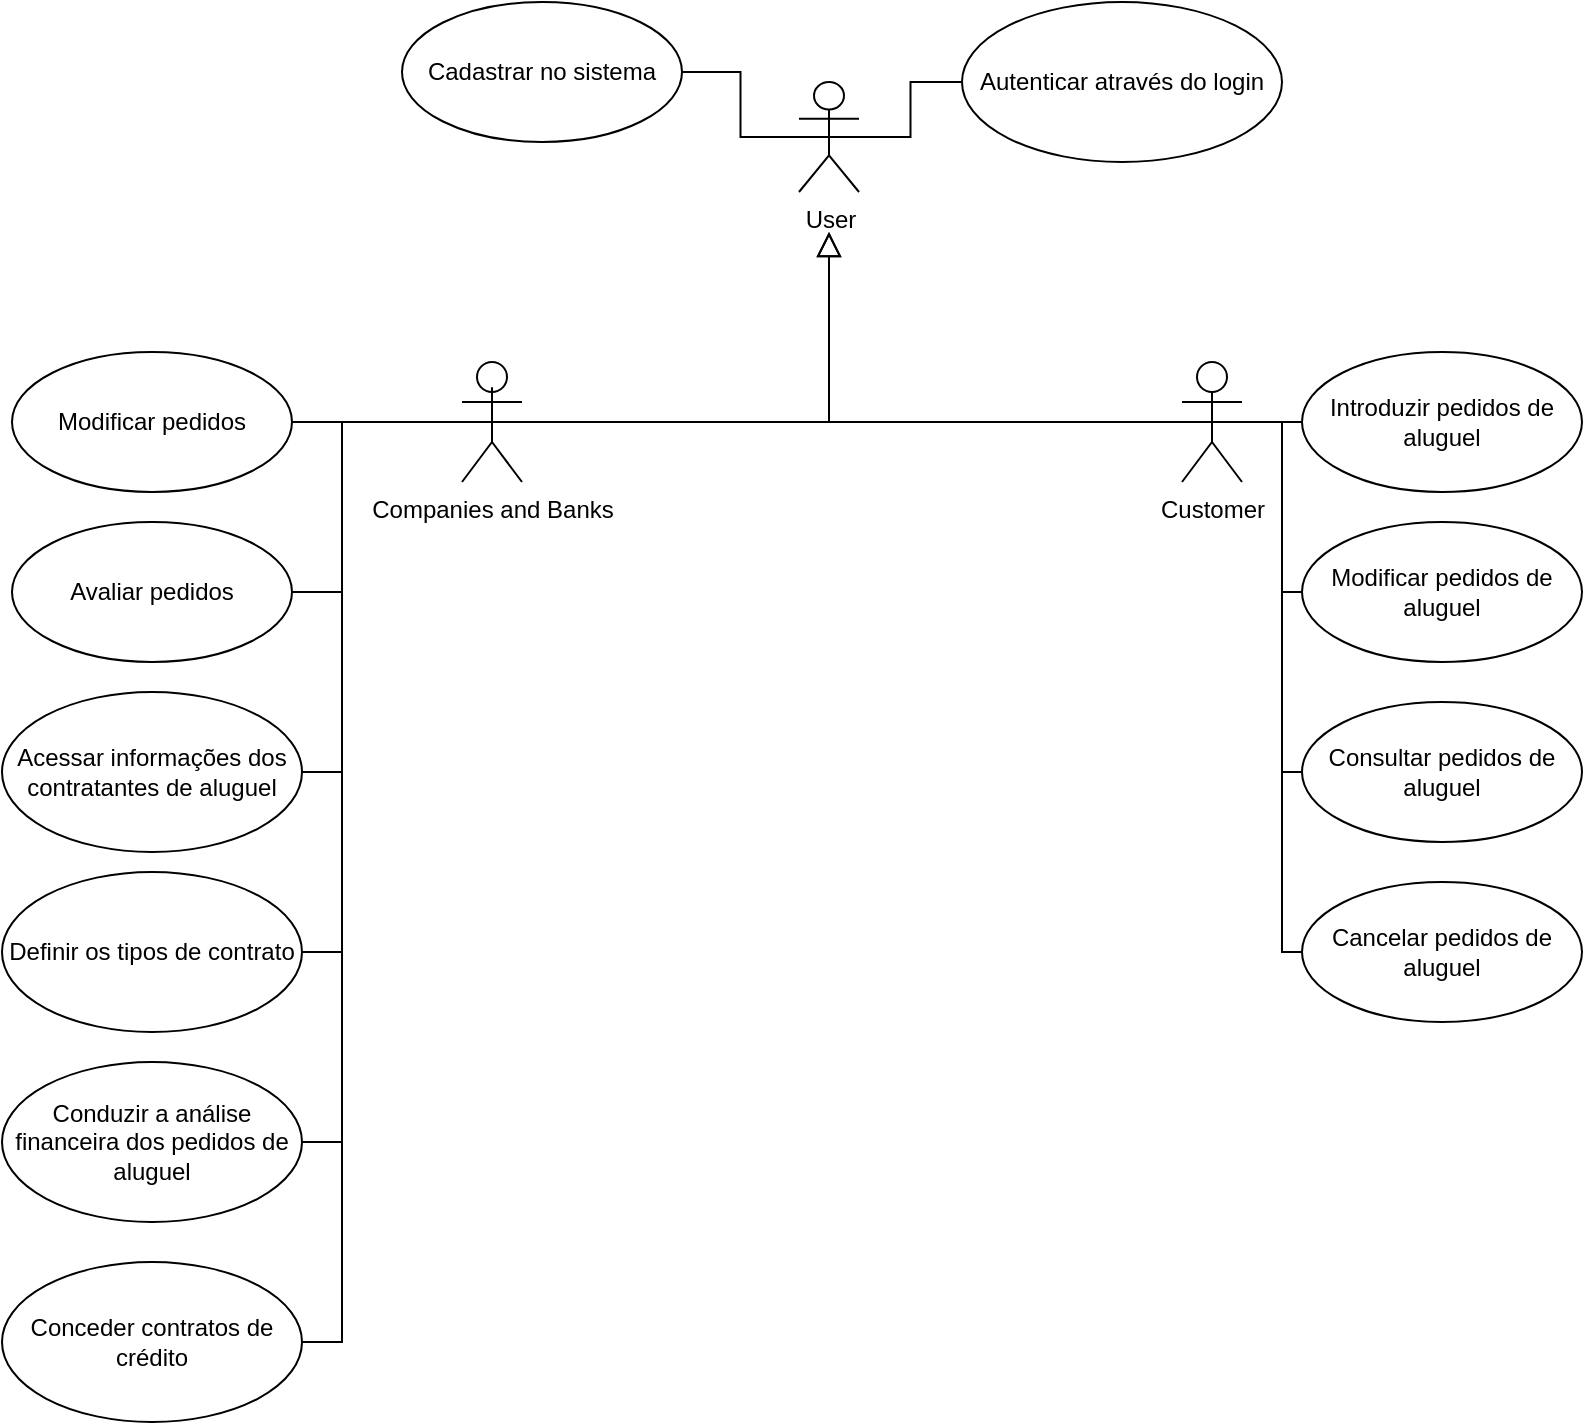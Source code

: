 <mxfile pages="7">
    <diagram name="DCU-v1" id="PuUk3Px8iHBImMjK49Wq">
        <mxGraphModel dx="547" dy="497" grid="1" gridSize="10" guides="1" tooltips="1" connect="1" arrows="1" fold="1" page="1" pageScale="1" pageWidth="827" pageHeight="1169" math="0" shadow="0">
            <root>
                <mxCell id="0"/>
                <mxCell id="1" parent="0"/>
                <mxCell id="e3-i8aJ9vWM2mASeVPDL-12" value="Customer" style="shape=umlActor;verticalLabelPosition=bottom;verticalAlign=top;html=1;" parent="1" vertex="1">
                    <mxGeometry x="590" y="490" width="30" height="60" as="geometry"/>
                </mxCell>
                <mxCell id="e3-i8aJ9vWM2mASeVPDL-13" style="rounded=0;orthogonalLoop=1;jettySize=auto;html=1;entryX=0.5;entryY=0.5;entryDx=0;entryDy=0;entryPerimeter=0;endArrow=none;endFill=0;" parent="1" source="e3-i8aJ9vWM2mASeVPDL-14" target="e3-i8aJ9vWM2mASeVPDL-12" edge="1">
                    <mxGeometry relative="1" as="geometry"/>
                </mxCell>
                <mxCell id="e3-i8aJ9vWM2mASeVPDL-14" value="Introduzir pedidos de aluguel" style="ellipse;whiteSpace=wrap;html=1;" parent="1" vertex="1">
                    <mxGeometry x="650" y="485" width="140" height="70" as="geometry"/>
                </mxCell>
                <mxCell id="e3-i8aJ9vWM2mASeVPDL-15" value="Companies and Banks" style="shape=umlActor;verticalLabelPosition=bottom;verticalAlign=top;html=1;outlineConnect=0;" parent="1" vertex="1">
                    <mxGeometry x="230" y="490" width="30" height="60" as="geometry"/>
                </mxCell>
                <mxCell id="e3-i8aJ9vWM2mASeVPDL-16" value="Modificar pedidos" style="ellipse;whiteSpace=wrap;html=1;" parent="1" vertex="1">
                    <mxGeometry x="5" y="485" width="140" height="70" as="geometry"/>
                </mxCell>
                <mxCell id="e3-i8aJ9vWM2mASeVPDL-17" value="" style="endArrow=none;html=1;rounded=0;exitX=0.5;exitY=0.5;exitDx=0;exitDy=0;exitPerimeter=0;" parent="1" source="e3-i8aJ9vWM2mASeVPDL-15" target="e3-i8aJ9vWM2mASeVPDL-16" edge="1">
                    <mxGeometry width="50" height="50" relative="1" as="geometry">
                        <mxPoint x="794" y="998" as="sourcePoint"/>
                        <mxPoint x="881" y="972" as="targetPoint"/>
                    </mxGeometry>
                </mxCell>
                <mxCell id="e3-i8aJ9vWM2mASeVPDL-18" style="edgeStyle=orthogonalEdgeStyle;rounded=0;orthogonalLoop=1;jettySize=auto;html=1;exitX=0.5;exitY=0.5;exitDx=0;exitDy=0;exitPerimeter=0;endArrow=none;endFill=0;" parent="1" source="e3-i8aJ9vWM2mASeVPDL-22" target="e3-i8aJ9vWM2mASeVPDL-23" edge="1">
                    <mxGeometry relative="1" as="geometry"/>
                </mxCell>
                <mxCell id="e3-i8aJ9vWM2mASeVPDL-20" style="edgeStyle=orthogonalEdgeStyle;rounded=0;orthogonalLoop=1;jettySize=auto;html=1;endArrow=none;endFill=0;startArrow=block;startFill=0;startSize=10;sourcePerimeterSpacing=20;" parent="1" source="e3-i8aJ9vWM2mASeVPDL-22" edge="1">
                    <mxGeometry relative="1" as="geometry">
                        <mxPoint x="605" y="510" as="targetPoint"/>
                        <Array as="points">
                            <mxPoint x="414" y="520"/>
                            <mxPoint x="605" y="520"/>
                        </Array>
                    </mxGeometry>
                </mxCell>
                <mxCell id="e3-i8aJ9vWM2mASeVPDL-21" style="edgeStyle=orthogonalEdgeStyle;rounded=0;orthogonalLoop=1;jettySize=auto;html=1;entryX=0.5;entryY=0.21;entryDx=0;entryDy=0;entryPerimeter=0;endArrow=none;endFill=0;startArrow=block;startFill=0;startSize=10;sourcePerimeterSpacing=20;" parent="1" source="e3-i8aJ9vWM2mASeVPDL-22" target="e3-i8aJ9vWM2mASeVPDL-15" edge="1">
                    <mxGeometry relative="1" as="geometry">
                        <Array as="points">
                            <mxPoint x="414" y="520"/>
                            <mxPoint x="245" y="520"/>
                        </Array>
                    </mxGeometry>
                </mxCell>
                <mxCell id="e3-i8aJ9vWM2mASeVPDL-22" value="User" style="shape=umlActor;verticalLabelPosition=bottom;verticalAlign=top;html=1;" parent="1" vertex="1">
                    <mxGeometry x="398.5" y="350" width="30" height="55" as="geometry"/>
                </mxCell>
                <mxCell id="e3-i8aJ9vWM2mASeVPDL-23" value="Autenticar através do login" style="ellipse;whiteSpace=wrap;html=1;" parent="1" vertex="1">
                    <mxGeometry x="480" y="310" width="160" height="80" as="geometry"/>
                </mxCell>
                <mxCell id="e3-i8aJ9vWM2mASeVPDL-27" value="Cadastrar no sistema" style="ellipse;whiteSpace=wrap;html=1;" parent="1" vertex="1">
                    <mxGeometry x="200" y="310" width="140" height="70" as="geometry"/>
                </mxCell>
                <mxCell id="e3-i8aJ9vWM2mASeVPDL-28" style="edgeStyle=orthogonalEdgeStyle;rounded=0;orthogonalLoop=1;jettySize=auto;html=1;exitX=0.5;exitY=0.5;exitDx=0;exitDy=0;exitPerimeter=0;endArrow=none;endFill=0;" parent="1" source="e3-i8aJ9vWM2mASeVPDL-22" target="e3-i8aJ9vWM2mASeVPDL-27" edge="1">
                    <mxGeometry relative="1" as="geometry">
                        <mxPoint x="415" y="388" as="sourcePoint"/>
                        <mxPoint x="570" y="340" as="targetPoint"/>
                    </mxGeometry>
                </mxCell>
                <mxCell id="e3-i8aJ9vWM2mASeVPDL-37" style="edgeStyle=orthogonalEdgeStyle;rounded=0;orthogonalLoop=1;jettySize=auto;html=1;endArrow=none;endFill=0;endSize=10;startSize=10;" parent="1" source="e3-i8aJ9vWM2mASeVPDL-32" target="e3-i8aJ9vWM2mASeVPDL-12" edge="1">
                    <mxGeometry relative="1" as="geometry">
                        <Array as="points">
                            <mxPoint x="640" y="605"/>
                            <mxPoint x="640" y="520"/>
                        </Array>
                    </mxGeometry>
                </mxCell>
                <mxCell id="e3-i8aJ9vWM2mASeVPDL-32" value="Modificar pedidos de aluguel" style="ellipse;whiteSpace=wrap;html=1;" parent="1" vertex="1">
                    <mxGeometry x="650" y="570" width="140" height="70" as="geometry"/>
                </mxCell>
                <mxCell id="e3-i8aJ9vWM2mASeVPDL-36" style="edgeStyle=orthogonalEdgeStyle;rounded=0;orthogonalLoop=1;jettySize=auto;html=1;endArrow=none;endFill=0;startSize=10;endSize=10;" parent="1" source="e3-i8aJ9vWM2mASeVPDL-33" target="e3-i8aJ9vWM2mASeVPDL-12" edge="1">
                    <mxGeometry relative="1" as="geometry">
                        <Array as="points">
                            <mxPoint x="640" y="695"/>
                            <mxPoint x="640" y="520"/>
                        </Array>
                    </mxGeometry>
                </mxCell>
                <mxCell id="e3-i8aJ9vWM2mASeVPDL-33" value="Consultar pedidos de aluguel" style="ellipse;whiteSpace=wrap;html=1;" parent="1" vertex="1">
                    <mxGeometry x="650" y="660" width="140" height="70" as="geometry"/>
                </mxCell>
                <mxCell id="e3-i8aJ9vWM2mASeVPDL-35" style="edgeStyle=orthogonalEdgeStyle;rounded=0;orthogonalLoop=1;jettySize=auto;html=1;exitX=0;exitY=0.5;exitDx=0;exitDy=0;endArrow=none;endFill=0;endSize=10;startSize=10;" parent="1" source="e3-i8aJ9vWM2mASeVPDL-34" edge="1">
                    <mxGeometry relative="1" as="geometry">
                        <mxPoint x="605" y="520" as="targetPoint"/>
                        <Array as="points">
                            <mxPoint x="640" y="785"/>
                            <mxPoint x="640" y="520"/>
                        </Array>
                    </mxGeometry>
                </mxCell>
                <mxCell id="e3-i8aJ9vWM2mASeVPDL-34" value="Cancelar pedidos de aluguel" style="ellipse;whiteSpace=wrap;html=1;" parent="1" vertex="1">
                    <mxGeometry x="650" y="750" width="140" height="70" as="geometry"/>
                </mxCell>
                <mxCell id="e3-i8aJ9vWM2mASeVPDL-43" style="edgeStyle=orthogonalEdgeStyle;rounded=0;orthogonalLoop=1;jettySize=auto;html=1;endArrow=none;endFill=0;" parent="1" source="e3-i8aJ9vWM2mASeVPDL-38" target="e3-i8aJ9vWM2mASeVPDL-15" edge="1">
                    <mxGeometry relative="1" as="geometry">
                        <Array as="points">
                            <mxPoint x="170" y="605"/>
                            <mxPoint x="170" y="520"/>
                        </Array>
                    </mxGeometry>
                </mxCell>
                <mxCell id="e3-i8aJ9vWM2mASeVPDL-38" value="Avaliar pedidos" style="ellipse;whiteSpace=wrap;html=1;" parent="1" vertex="1">
                    <mxGeometry x="5" y="570" width="140" height="70" as="geometry"/>
                </mxCell>
                <mxCell id="e3-i8aJ9vWM2mASeVPDL-44" style="edgeStyle=orthogonalEdgeStyle;rounded=0;orthogonalLoop=1;jettySize=auto;html=1;endArrow=none;endFill=0;" parent="1" source="e3-i8aJ9vWM2mASeVPDL-39" target="e3-i8aJ9vWM2mASeVPDL-15" edge="1">
                    <mxGeometry relative="1" as="geometry">
                        <Array as="points">
                            <mxPoint x="170" y="695"/>
                            <mxPoint x="170" y="520"/>
                        </Array>
                    </mxGeometry>
                </mxCell>
                <mxCell id="e3-i8aJ9vWM2mASeVPDL-39" value="Acessar informações dos contratantes de aluguel" style="ellipse;whiteSpace=wrap;html=1;" parent="1" vertex="1">
                    <mxGeometry y="655" width="150" height="80" as="geometry"/>
                </mxCell>
                <mxCell id="e3-i8aJ9vWM2mASeVPDL-45" style="edgeStyle=orthogonalEdgeStyle;rounded=0;orthogonalLoop=1;jettySize=auto;html=1;endArrow=none;endFill=0;" parent="1" source="e3-i8aJ9vWM2mASeVPDL-40" target="e3-i8aJ9vWM2mASeVPDL-15" edge="1">
                    <mxGeometry relative="1" as="geometry">
                        <Array as="points">
                            <mxPoint x="170" y="785"/>
                            <mxPoint x="170" y="520"/>
                        </Array>
                    </mxGeometry>
                </mxCell>
                <mxCell id="e3-i8aJ9vWM2mASeVPDL-40" value="Definir os tipos de contrato" style="ellipse;whiteSpace=wrap;html=1;" parent="1" vertex="1">
                    <mxGeometry y="745" width="150" height="80" as="geometry"/>
                </mxCell>
                <mxCell id="e3-i8aJ9vWM2mASeVPDL-46" style="edgeStyle=orthogonalEdgeStyle;rounded=0;orthogonalLoop=1;jettySize=auto;html=1;endArrow=none;endFill=0;" parent="1" source="e3-i8aJ9vWM2mASeVPDL-41" target="e3-i8aJ9vWM2mASeVPDL-15" edge="1">
                    <mxGeometry relative="1" as="geometry">
                        <Array as="points">
                            <mxPoint x="170" y="880"/>
                            <mxPoint x="170" y="520"/>
                        </Array>
                    </mxGeometry>
                </mxCell>
                <mxCell id="e3-i8aJ9vWM2mASeVPDL-41" value="Conduzir a análise financeira dos pedidos de aluguel" style="ellipse;whiteSpace=wrap;html=1;" parent="1" vertex="1">
                    <mxGeometry y="840" width="150" height="80" as="geometry"/>
                </mxCell>
                <mxCell id="e3-i8aJ9vWM2mASeVPDL-47" style="edgeStyle=orthogonalEdgeStyle;rounded=0;orthogonalLoop=1;jettySize=auto;html=1;endArrow=none;endFill=0;" parent="1" source="e3-i8aJ9vWM2mASeVPDL-42" target="e3-i8aJ9vWM2mASeVPDL-15" edge="1">
                    <mxGeometry relative="1" as="geometry">
                        <Array as="points">
                            <mxPoint x="170" y="980"/>
                            <mxPoint x="170" y="520"/>
                        </Array>
                    </mxGeometry>
                </mxCell>
                <mxCell id="e3-i8aJ9vWM2mASeVPDL-42" value="Conceder contratos de crédito" style="ellipse;whiteSpace=wrap;html=1;" parent="1" vertex="1">
                    <mxGeometry y="940" width="150" height="80" as="geometry"/>
                </mxCell>
            </root>
        </mxGraphModel>
    </diagram>
    <diagram name="DCU-v2" id="2W_8t7i3H2fZvlQXvBm3">
        <mxGraphModel dx="547" dy="497" grid="1" gridSize="10" guides="1" tooltips="1" connect="1" arrows="1" fold="1" page="1" pageScale="1" pageWidth="827" pageHeight="1169" math="0" shadow="0">
            <root>
                <mxCell id="jxhAfVjpxHgBURneVc45-0"/>
                <mxCell id="jxhAfVjpxHgBURneVc45-1" parent="jxhAfVjpxHgBURneVc45-0"/>
                <mxCell id="jxhAfVjpxHgBURneVc45-2" value="Customer" style="shape=umlActor;verticalLabelPosition=bottom;verticalAlign=top;html=1;" parent="jxhAfVjpxHgBURneVc45-1" vertex="1">
                    <mxGeometry x="590" y="490" width="30" height="60" as="geometry"/>
                </mxCell>
                <mxCell id="jxhAfVjpxHgBURneVc45-3" style="rounded=0;orthogonalLoop=1;jettySize=auto;html=1;entryX=0.5;entryY=0.5;entryDx=0;entryDy=0;entryPerimeter=0;endArrow=none;endFill=0;" parent="jxhAfVjpxHgBURneVc45-1" source="jxhAfVjpxHgBURneVc45-4" target="jxhAfVjpxHgBURneVc45-2" edge="1">
                    <mxGeometry relative="1" as="geometry"/>
                </mxCell>
                <mxCell id="jxhAfVjpxHgBURneVc45-4" value="Introduzir pedidos de aluguel" style="ellipse;whiteSpace=wrap;html=1;" parent="jxhAfVjpxHgBURneVc45-1" vertex="1">
                    <mxGeometry x="650" y="485" width="140" height="70" as="geometry"/>
                </mxCell>
                <mxCell id="jxhAfVjpxHgBURneVc45-5" value="Agents" style="shape=umlActor;verticalLabelPosition=bottom;verticalAlign=top;html=1;outlineConnect=0;" parent="jxhAfVjpxHgBURneVc45-1" vertex="1">
                    <mxGeometry x="230" y="490" width="30" height="60" as="geometry"/>
                </mxCell>
                <mxCell id="jxhAfVjpxHgBURneVc45-6" value="Modificar pedidos" style="ellipse;whiteSpace=wrap;html=1;" parent="jxhAfVjpxHgBURneVc45-1" vertex="1">
                    <mxGeometry x="5" y="485" width="140" height="70" as="geometry"/>
                </mxCell>
                <mxCell id="jxhAfVjpxHgBURneVc45-7" value="" style="endArrow=none;html=1;rounded=0;exitX=0.5;exitY=0.5;exitDx=0;exitDy=0;exitPerimeter=0;" parent="jxhAfVjpxHgBURneVc45-1" source="jxhAfVjpxHgBURneVc45-5" target="jxhAfVjpxHgBURneVc45-6" edge="1">
                    <mxGeometry width="50" height="50" relative="1" as="geometry">
                        <mxPoint x="794" y="998" as="sourcePoint"/>
                        <mxPoint x="881" y="972" as="targetPoint"/>
                    </mxGeometry>
                </mxCell>
                <mxCell id="jxhAfVjpxHgBURneVc45-8" style="edgeStyle=orthogonalEdgeStyle;rounded=0;orthogonalLoop=1;jettySize=auto;html=1;exitX=0.5;exitY=0.5;exitDx=0;exitDy=0;exitPerimeter=0;endArrow=none;endFill=0;" parent="jxhAfVjpxHgBURneVc45-1" source="jxhAfVjpxHgBURneVc45-11" target="jxhAfVjpxHgBURneVc45-12" edge="1">
                    <mxGeometry relative="1" as="geometry"/>
                </mxCell>
                <mxCell id="jxhAfVjpxHgBURneVc45-9" style="edgeStyle=orthogonalEdgeStyle;rounded=0;orthogonalLoop=1;jettySize=auto;html=1;endArrow=none;endFill=0;startArrow=block;startFill=0;startSize=10;sourcePerimeterSpacing=20;" parent="jxhAfVjpxHgBURneVc45-1" source="jxhAfVjpxHgBURneVc45-11" edge="1">
                    <mxGeometry relative="1" as="geometry">
                        <mxPoint x="605" y="510" as="targetPoint"/>
                        <Array as="points">
                            <mxPoint x="414" y="520"/>
                            <mxPoint x="605" y="520"/>
                        </Array>
                    </mxGeometry>
                </mxCell>
                <mxCell id="jxhAfVjpxHgBURneVc45-10" style="edgeStyle=orthogonalEdgeStyle;rounded=0;orthogonalLoop=1;jettySize=auto;html=1;entryX=0.5;entryY=0.21;entryDx=0;entryDy=0;entryPerimeter=0;endArrow=none;endFill=0;startArrow=block;startFill=0;startSize=10;sourcePerimeterSpacing=20;" parent="jxhAfVjpxHgBURneVc45-1" source="jxhAfVjpxHgBURneVc45-11" target="jxhAfVjpxHgBURneVc45-5" edge="1">
                    <mxGeometry relative="1" as="geometry">
                        <Array as="points">
                            <mxPoint x="414" y="520"/>
                            <mxPoint x="245" y="520"/>
                        </Array>
                    </mxGeometry>
                </mxCell>
                <mxCell id="jxhAfVjpxHgBURneVc45-11" value="User" style="shape=umlActor;verticalLabelPosition=bottom;verticalAlign=top;html=1;" parent="jxhAfVjpxHgBURneVc45-1" vertex="1">
                    <mxGeometry x="398.5" y="350" width="30" height="55" as="geometry"/>
                </mxCell>
                <mxCell id="jxhAfVjpxHgBURneVc45-12" value="Autenticar através do login" style="ellipse;whiteSpace=wrap;html=1;" parent="jxhAfVjpxHgBURneVc45-1" vertex="1">
                    <mxGeometry x="480" y="310" width="160" height="80" as="geometry"/>
                </mxCell>
                <mxCell id="jxhAfVjpxHgBURneVc45-13" value="Cadastrar no sistema" style="ellipse;whiteSpace=wrap;html=1;" parent="jxhAfVjpxHgBURneVc45-1" vertex="1">
                    <mxGeometry x="200" y="310" width="140" height="70" as="geometry"/>
                </mxCell>
                <mxCell id="jxhAfVjpxHgBURneVc45-14" style="edgeStyle=orthogonalEdgeStyle;rounded=0;orthogonalLoop=1;jettySize=auto;html=1;exitX=0.5;exitY=0.5;exitDx=0;exitDy=0;exitPerimeter=0;endArrow=none;endFill=0;" parent="jxhAfVjpxHgBURneVc45-1" source="jxhAfVjpxHgBURneVc45-11" target="jxhAfVjpxHgBURneVc45-13" edge="1">
                    <mxGeometry relative="1" as="geometry">
                        <mxPoint x="415" y="388" as="sourcePoint"/>
                        <mxPoint x="570" y="340" as="targetPoint"/>
                    </mxGeometry>
                </mxCell>
                <mxCell id="jxhAfVjpxHgBURneVc45-15" style="edgeStyle=orthogonalEdgeStyle;rounded=0;orthogonalLoop=1;jettySize=auto;html=1;endArrow=none;endFill=0;endSize=10;startSize=10;" parent="jxhAfVjpxHgBURneVc45-1" source="jxhAfVjpxHgBURneVc45-16" target="jxhAfVjpxHgBURneVc45-2" edge="1">
                    <mxGeometry relative="1" as="geometry">
                        <Array as="points">
                            <mxPoint x="640" y="605"/>
                            <mxPoint x="640" y="520"/>
                        </Array>
                    </mxGeometry>
                </mxCell>
                <mxCell id="jxhAfVjpxHgBURneVc45-16" value="Modificar pedidos de aluguel" style="ellipse;whiteSpace=wrap;html=1;" parent="jxhAfVjpxHgBURneVc45-1" vertex="1">
                    <mxGeometry x="650" y="570" width="140" height="70" as="geometry"/>
                </mxCell>
                <mxCell id="jxhAfVjpxHgBURneVc45-17" style="edgeStyle=orthogonalEdgeStyle;rounded=0;orthogonalLoop=1;jettySize=auto;html=1;endArrow=none;endFill=0;startSize=10;endSize=10;" parent="jxhAfVjpxHgBURneVc45-1" source="jxhAfVjpxHgBURneVc45-18" target="jxhAfVjpxHgBURneVc45-2" edge="1">
                    <mxGeometry relative="1" as="geometry">
                        <Array as="points">
                            <mxPoint x="640" y="695"/>
                            <mxPoint x="640" y="520"/>
                        </Array>
                    </mxGeometry>
                </mxCell>
                <mxCell id="jxhAfVjpxHgBURneVc45-18" value="Consultar pedidos de aluguel" style="ellipse;whiteSpace=wrap;html=1;" parent="jxhAfVjpxHgBURneVc45-1" vertex="1">
                    <mxGeometry x="650" y="660" width="140" height="70" as="geometry"/>
                </mxCell>
                <mxCell id="jxhAfVjpxHgBURneVc45-19" style="edgeStyle=orthogonalEdgeStyle;rounded=0;orthogonalLoop=1;jettySize=auto;html=1;exitX=0;exitY=0.5;exitDx=0;exitDy=0;endArrow=none;endFill=0;endSize=10;startSize=10;" parent="jxhAfVjpxHgBURneVc45-1" source="jxhAfVjpxHgBURneVc45-20" edge="1">
                    <mxGeometry relative="1" as="geometry">
                        <mxPoint x="605" y="520" as="targetPoint"/>
                        <Array as="points">
                            <mxPoint x="640" y="785"/>
                            <mxPoint x="640" y="520"/>
                        </Array>
                    </mxGeometry>
                </mxCell>
                <mxCell id="jxhAfVjpxHgBURneVc45-20" value="Cancelar pedidos de aluguel" style="ellipse;whiteSpace=wrap;html=1;" parent="jxhAfVjpxHgBURneVc45-1" vertex="1">
                    <mxGeometry x="650" y="750" width="140" height="70" as="geometry"/>
                </mxCell>
                <mxCell id="jxhAfVjpxHgBURneVc45-21" style="edgeStyle=orthogonalEdgeStyle;rounded=0;orthogonalLoop=1;jettySize=auto;html=1;endArrow=none;endFill=0;" parent="jxhAfVjpxHgBURneVc45-1" source="jxhAfVjpxHgBURneVc45-22" target="jxhAfVjpxHgBURneVc45-5" edge="1">
                    <mxGeometry relative="1" as="geometry">
                        <Array as="points">
                            <mxPoint x="170" y="605"/>
                            <mxPoint x="170" y="520"/>
                        </Array>
                    </mxGeometry>
                </mxCell>
                <mxCell id="jxhAfVjpxHgBURneVc45-22" value="Avaliar pedidos" style="ellipse;whiteSpace=wrap;html=1;" parent="jxhAfVjpxHgBURneVc45-1" vertex="1">
                    <mxGeometry x="5" y="570" width="140" height="70" as="geometry"/>
                </mxCell>
                <mxCell id="jxhAfVjpxHgBURneVc45-23" style="edgeStyle=orthogonalEdgeStyle;rounded=0;orthogonalLoop=1;jettySize=auto;html=1;endArrow=none;endFill=0;" parent="jxhAfVjpxHgBURneVc45-1" source="jxhAfVjpxHgBURneVc45-24" target="jxhAfVjpxHgBURneVc45-5" edge="1">
                    <mxGeometry relative="1" as="geometry">
                        <Array as="points">
                            <mxPoint x="170" y="695"/>
                            <mxPoint x="170" y="520"/>
                        </Array>
                    </mxGeometry>
                </mxCell>
                <mxCell id="jxhAfVjpxHgBURneVc45-24" value="Acessar informações dos contratantes de aluguel" style="ellipse;whiteSpace=wrap;html=1;" parent="jxhAfVjpxHgBURneVc45-1" vertex="1">
                    <mxGeometry y="655" width="150" height="80" as="geometry"/>
                </mxCell>
                <mxCell id="jxhAfVjpxHgBURneVc45-25" style="edgeStyle=orthogonalEdgeStyle;rounded=0;orthogonalLoop=1;jettySize=auto;html=1;endArrow=none;endFill=0;" parent="jxhAfVjpxHgBURneVc45-1" source="jxhAfVjpxHgBURneVc45-26" target="jxhAfVjpxHgBURneVc45-5" edge="1">
                    <mxGeometry relative="1" as="geometry">
                        <Array as="points">
                            <mxPoint x="170" y="785"/>
                            <mxPoint x="170" y="520"/>
                        </Array>
                    </mxGeometry>
                </mxCell>
                <mxCell id="jxhAfVjpxHgBURneVc45-26" value="Definir os tipos de contrato" style="ellipse;whiteSpace=wrap;html=1;" parent="jxhAfVjpxHgBURneVc45-1" vertex="1">
                    <mxGeometry y="745" width="150" height="80" as="geometry"/>
                </mxCell>
                <mxCell id="jxhAfVjpxHgBURneVc45-27" style="edgeStyle=orthogonalEdgeStyle;rounded=0;orthogonalLoop=1;jettySize=auto;html=1;endArrow=none;endFill=0;" parent="jxhAfVjpxHgBURneVc45-1" source="jxhAfVjpxHgBURneVc45-28" target="jxhAfVjpxHgBURneVc45-5" edge="1">
                    <mxGeometry relative="1" as="geometry">
                        <Array as="points">
                            <mxPoint x="170" y="880"/>
                            <mxPoint x="170" y="520"/>
                        </Array>
                    </mxGeometry>
                </mxCell>
                <mxCell id="jxhAfVjpxHgBURneVc45-28" value="Conduzir a análise financeira dos pedidos de aluguel" style="ellipse;whiteSpace=wrap;html=1;" parent="jxhAfVjpxHgBURneVc45-1" vertex="1">
                    <mxGeometry y="840" width="150" height="80" as="geometry"/>
                </mxCell>
                <mxCell id="jxhAfVjpxHgBURneVc45-29" style="edgeStyle=orthogonalEdgeStyle;rounded=0;orthogonalLoop=1;jettySize=auto;html=1;endArrow=none;endFill=0;" parent="jxhAfVjpxHgBURneVc45-1" source="jxhAfVjpxHgBURneVc45-30" target="jxhAfVjpxHgBURneVc45-5" edge="1">
                    <mxGeometry relative="1" as="geometry">
                        <Array as="points">
                            <mxPoint x="170" y="980"/>
                            <mxPoint x="170" y="520"/>
                        </Array>
                    </mxGeometry>
                </mxCell>
                <mxCell id="jxhAfVjpxHgBURneVc45-30" value="Conceder contratos de crédito" style="ellipse;whiteSpace=wrap;html=1;" parent="jxhAfVjpxHgBURneVc45-1" vertex="1">
                    <mxGeometry y="940" width="150" height="80" as="geometry"/>
                </mxCell>
            </root>
        </mxGraphModel>
    </diagram>
    <diagram id="3QkVrapOqb1Wj1fFgF9l" name="Classe-v1">
        <mxGraphModel dx="1468" dy="938" grid="1" gridSize="10" guides="1" tooltips="1" connect="1" arrows="1" fold="1" page="1" pageScale="1" pageWidth="827" pageHeight="1169" math="0" shadow="0">
            <root>
                <mxCell id="0"/>
                <mxCell id="1" parent="0"/>
                <mxCell id="esgf0KQKI4VR0MdedJrA-1" value="User" style="swimlane;fontStyle=1;align=center;verticalAlign=top;childLayout=stackLayout;horizontal=1;startSize=26;horizontalStack=0;resizeParent=1;resizeParentMax=0;resizeLast=0;collapsible=1;marginBottom=0;whiteSpace=wrap;html=1;" parent="1" vertex="1">
                    <mxGeometry x="150" width="160" height="138" as="geometry"/>
                </mxCell>
                <mxCell id="esgf0KQKI4VR0MdedJrA-2" value="# id : Long" style="text;strokeColor=none;fillColor=none;align=left;verticalAlign=top;spacingLeft=4;spacingRight=4;overflow=hidden;rotatable=0;points=[[0,0.5],[1,0.5]];portConstraint=eastwest;whiteSpace=wrap;html=1;" parent="esgf0KQKI4VR0MdedJrA-1" vertex="1">
                    <mxGeometry y="26" width="160" height="26" as="geometry"/>
                </mxCell>
                <mxCell id="esgf0KQKI4VR0MdedJrA-28" value="# login: String" style="text;strokeColor=none;fillColor=none;align=left;verticalAlign=top;spacingLeft=4;spacingRight=4;overflow=hidden;rotatable=0;points=[[0,0.5],[1,0.5]];portConstraint=eastwest;whiteSpace=wrap;html=1;" parent="esgf0KQKI4VR0MdedJrA-1" vertex="1">
                    <mxGeometry y="52" width="160" height="26" as="geometry"/>
                </mxCell>
                <mxCell id="esgf0KQKI4VR0MdedJrA-27" value="# senha: String" style="text;strokeColor=none;fillColor=none;align=left;verticalAlign=top;spacingLeft=4;spacingRight=4;overflow=hidden;rotatable=0;points=[[0,0.5],[1,0.5]];portConstraint=eastwest;whiteSpace=wrap;html=1;" parent="esgf0KQKI4VR0MdedJrA-1" vertex="1">
                    <mxGeometry y="78" width="160" height="26" as="geometry"/>
                </mxCell>
                <mxCell id="esgf0KQKI4VR0MdedJrA-3" value="" style="line;strokeWidth=1;fillColor=none;align=left;verticalAlign=middle;spacingTop=-1;spacingLeft=3;spacingRight=3;rotatable=0;labelPosition=right;points=[];portConstraint=eastwest;strokeColor=inherit;" parent="esgf0KQKI4VR0MdedJrA-1" vertex="1">
                    <mxGeometry y="104" width="160" height="8" as="geometry"/>
                </mxCell>
                <mxCell id="esgf0KQKI4VR0MdedJrA-4" value="..." style="text;strokeColor=none;fillColor=none;align=left;verticalAlign=top;spacingLeft=4;spacingRight=4;overflow=hidden;rotatable=0;points=[[0,0.5],[1,0.5]];portConstraint=eastwest;whiteSpace=wrap;html=1;" parent="esgf0KQKI4VR0MdedJrA-1" vertex="1">
                    <mxGeometry y="112" width="160" height="26" as="geometry"/>
                </mxCell>
                <mxCell id="esgf0KQKI4VR0MdedJrA-21" style="edgeStyle=orthogonalEdgeStyle;rounded=0;orthogonalLoop=1;jettySize=auto;html=1;endArrow=block;endFill=0;endSize=10;startSize=11;" parent="1" source="esgf0KQKI4VR0MdedJrA-5" target="esgf0KQKI4VR0MdedJrA-1" edge="1">
                    <mxGeometry relative="1" as="geometry"/>
                </mxCell>
                <mxCell id="esgf0KQKI4VR0MdedJrA-40" value="1,N" style="edgeStyle=orthogonalEdgeStyle;rounded=0;orthogonalLoop=1;jettySize=auto;html=1;endArrow=diamondThin;endFill=1;endSize=10;" parent="1" source="esgf0KQKI4VR0MdedJrA-5" target="esgf0KQKI4VR0MdedJrA-23" edge="1">
                    <mxGeometry relative="1" as="geometry"/>
                </mxCell>
                <mxCell id="esgf0KQKI4VR0MdedJrA-5" value="Customer(PF)" style="swimlane;fontStyle=1;align=center;verticalAlign=top;childLayout=stackLayout;horizontal=1;startSize=26;horizontalStack=0;resizeParent=1;resizeParentMax=0;resizeLast=0;collapsible=1;marginBottom=0;whiteSpace=wrap;html=1;" parent="1" vertex="1">
                    <mxGeometry x="270" y="210" width="180" height="216" as="geometry"/>
                </mxCell>
                <mxCell id="esgf0KQKI4VR0MdedJrA-6" value="- nome: String" style="text;strokeColor=none;fillColor=none;align=left;verticalAlign=top;spacingLeft=4;spacingRight=4;overflow=hidden;rotatable=0;points=[[0,0.5],[1,0.5]];portConstraint=eastwest;whiteSpace=wrap;html=1;" parent="esgf0KQKI4VR0MdedJrA-5" vertex="1">
                    <mxGeometry y="26" width="180" height="26" as="geometry"/>
                </mxCell>
                <mxCell id="esgf0KQKI4VR0MdedJrA-32" value="- cpf: String" style="text;strokeColor=none;fillColor=none;align=left;verticalAlign=top;spacingLeft=4;spacingRight=4;overflow=hidden;rotatable=0;points=[[0,0.5],[1,0.5]];portConstraint=eastwest;whiteSpace=wrap;html=1;" parent="esgf0KQKI4VR0MdedJrA-5" vertex="1">
                    <mxGeometry y="52" width="180" height="26" as="geometry"/>
                </mxCell>
                <mxCell id="esgf0KQKI4VR0MdedJrA-31" value="- rg: String" style="text;strokeColor=none;fillColor=none;align=left;verticalAlign=top;spacingLeft=4;spacingRight=4;overflow=hidden;rotatable=0;points=[[0,0.5],[1,0.5]];portConstraint=eastwest;whiteSpace=wrap;html=1;" parent="esgf0KQKI4VR0MdedJrA-5" vertex="1">
                    <mxGeometry y="78" width="180" height="26" as="geometry"/>
                </mxCell>
                <mxCell id="esgf0KQKI4VR0MdedJrA-30" value="- endereco: String" style="text;strokeColor=none;fillColor=none;align=left;verticalAlign=top;spacingLeft=4;spacingRight=4;overflow=hidden;rotatable=0;points=[[0,0.5],[1,0.5]];portConstraint=eastwest;whiteSpace=wrap;html=1;" parent="esgf0KQKI4VR0MdedJrA-5" vertex="1">
                    <mxGeometry y="104" width="180" height="26" as="geometry"/>
                </mxCell>
                <mxCell id="esgf0KQKI4VR0MdedJrA-29" value="- profissao: String" style="text;strokeColor=none;fillColor=none;align=left;verticalAlign=top;spacingLeft=4;spacingRight=4;overflow=hidden;rotatable=0;points=[[0,0.5],[1,0.5]];portConstraint=eastwest;whiteSpace=wrap;html=1;" parent="esgf0KQKI4VR0MdedJrA-5" vertex="1">
                    <mxGeometry y="130" width="180" height="26" as="geometry"/>
                </mxCell>
                <mxCell id="esgf0KQKI4VR0MdedJrA-33" value="- rendimentos: List&amp;lt;double&amp;gt;" style="text;strokeColor=none;fillColor=none;align=left;verticalAlign=top;spacingLeft=4;spacingRight=4;overflow=hidden;rotatable=0;points=[[0,0.5],[1,0.5]];portConstraint=eastwest;whiteSpace=wrap;html=1;" parent="esgf0KQKI4VR0MdedJrA-5" vertex="1">
                    <mxGeometry y="156" width="180" height="26" as="geometry"/>
                </mxCell>
                <mxCell id="esgf0KQKI4VR0MdedJrA-7" value="" style="line;strokeWidth=1;fillColor=none;align=left;verticalAlign=middle;spacingTop=-1;spacingLeft=3;spacingRight=3;rotatable=0;labelPosition=right;points=[];portConstraint=eastwest;strokeColor=inherit;" parent="esgf0KQKI4VR0MdedJrA-5" vertex="1">
                    <mxGeometry y="182" width="180" height="8" as="geometry"/>
                </mxCell>
                <mxCell id="esgf0KQKI4VR0MdedJrA-8" value="...." style="text;strokeColor=none;fillColor=none;align=left;verticalAlign=top;spacingLeft=4;spacingRight=4;overflow=hidden;rotatable=0;points=[[0,0.5],[1,0.5]];portConstraint=eastwest;whiteSpace=wrap;html=1;" parent="esgf0KQKI4VR0MdedJrA-5" vertex="1">
                    <mxGeometry y="190" width="180" height="26" as="geometry"/>
                </mxCell>
                <mxCell id="esgf0KQKI4VR0MdedJrA-22" style="edgeStyle=orthogonalEdgeStyle;rounded=0;orthogonalLoop=1;jettySize=auto;html=1;endArrow=block;endFill=0;endSize=10;startSize=11;" parent="1" source="esgf0KQKI4VR0MdedJrA-9" target="esgf0KQKI4VR0MdedJrA-1" edge="1">
                    <mxGeometry relative="1" as="geometry"/>
                </mxCell>
                <mxCell id="esgf0KQKI4VR0MdedJrA-9" value="Company(PJ)" style="swimlane;fontStyle=1;align=center;verticalAlign=top;childLayout=stackLayout;horizontal=1;startSize=26;horizontalStack=0;resizeParent=1;resizeParentMax=0;resizeLast=0;collapsible=1;marginBottom=0;whiteSpace=wrap;html=1;" parent="1" vertex="1">
                    <mxGeometry x="10" y="210" width="160" height="86" as="geometry"/>
                </mxCell>
                <mxCell id="esgf0KQKI4VR0MdedJrA-10" value="-cnpj: String" style="text;strokeColor=none;fillColor=none;align=left;verticalAlign=top;spacingLeft=4;spacingRight=4;overflow=hidden;rotatable=0;points=[[0,0.5],[1,0.5]];portConstraint=eastwest;whiteSpace=wrap;html=1;" parent="esgf0KQKI4VR0MdedJrA-9" vertex="1">
                    <mxGeometry y="26" width="160" height="26" as="geometry"/>
                </mxCell>
                <mxCell id="esgf0KQKI4VR0MdedJrA-11" value="" style="line;strokeWidth=1;fillColor=none;align=left;verticalAlign=middle;spacingTop=-1;spacingLeft=3;spacingRight=3;rotatable=0;labelPosition=right;points=[];portConstraint=eastwest;strokeColor=inherit;" parent="esgf0KQKI4VR0MdedJrA-9" vertex="1">
                    <mxGeometry y="52" width="160" height="8" as="geometry"/>
                </mxCell>
                <mxCell id="esgf0KQKI4VR0MdedJrA-12" value="..." style="text;strokeColor=none;fillColor=none;align=left;verticalAlign=top;spacingLeft=4;spacingRight=4;overflow=hidden;rotatable=0;points=[[0,0.5],[1,0.5]];portConstraint=eastwest;whiteSpace=wrap;html=1;" parent="esgf0KQKI4VR0MdedJrA-9" vertex="1">
                    <mxGeometry y="60" width="160" height="26" as="geometry"/>
                </mxCell>
                <mxCell id="esgf0KQKI4VR0MdedJrA-41" value="1,N" style="edgeStyle=orthogonalEdgeStyle;rounded=0;orthogonalLoop=1;jettySize=auto;html=1;endArrow=diamondThin;endFill=1;endSize=10;" parent="1" source="esgf0KQKI4VR0MdedJrA-17" target="esgf0KQKI4VR0MdedJrA-23" edge="1">
                    <mxGeometry relative="1" as="geometry"/>
                </mxCell>
                <mxCell id="esgf0KQKI4VR0MdedJrA-17" value="Automovel" style="swimlane;fontStyle=1;align=center;verticalAlign=top;childLayout=stackLayout;horizontal=1;startSize=26;horizontalStack=0;resizeParent=1;resizeParentMax=0;resizeLast=0;collapsible=1;marginBottom=0;whiteSpace=wrap;html=1;" parent="1" vertex="1">
                    <mxGeometry x="790" y="240" width="160" height="216" as="geometry"/>
                </mxCell>
                <mxCell id="esgf0KQKI4VR0MdedJrA-18" value="- matricula: Long" style="text;strokeColor=none;fillColor=none;align=left;verticalAlign=top;spacingLeft=4;spacingRight=4;overflow=hidden;rotatable=0;points=[[0,0.5],[1,0.5]];portConstraint=eastwest;whiteSpace=wrap;html=1;" parent="esgf0KQKI4VR0MdedJrA-17" vertex="1">
                    <mxGeometry y="26" width="160" height="26" as="geometry"/>
                </mxCell>
                <mxCell id="esgf0KQKI4VR0MdedJrA-35" value="- ano: int" style="text;strokeColor=none;fillColor=none;align=left;verticalAlign=top;spacingLeft=4;spacingRight=4;overflow=hidden;rotatable=0;points=[[0,0.5],[1,0.5]];portConstraint=eastwest;whiteSpace=wrap;html=1;" parent="esgf0KQKI4VR0MdedJrA-17" vertex="1">
                    <mxGeometry y="52" width="160" height="26" as="geometry"/>
                </mxCell>
                <mxCell id="esgf0KQKI4VR0MdedJrA-38" value="- marca: String" style="text;strokeColor=none;fillColor=none;align=left;verticalAlign=top;spacingLeft=4;spacingRight=4;overflow=hidden;rotatable=0;points=[[0,0.5],[1,0.5]];portConstraint=eastwest;whiteSpace=wrap;html=1;" parent="esgf0KQKI4VR0MdedJrA-17" vertex="1">
                    <mxGeometry y="78" width="160" height="26" as="geometry"/>
                </mxCell>
                <mxCell id="esgf0KQKI4VR0MdedJrA-37" value="- modelo: String" style="text;strokeColor=none;fillColor=none;align=left;verticalAlign=top;spacingLeft=4;spacingRight=4;overflow=hidden;rotatable=0;points=[[0,0.5],[1,0.5]];portConstraint=eastwest;whiteSpace=wrap;html=1;" parent="esgf0KQKI4VR0MdedJrA-17" vertex="1">
                    <mxGeometry y="104" width="160" height="26" as="geometry"/>
                </mxCell>
                <mxCell id="esgf0KQKI4VR0MdedJrA-36" value="- placa: String" style="text;strokeColor=none;fillColor=none;align=left;verticalAlign=top;spacingLeft=4;spacingRight=4;overflow=hidden;rotatable=0;points=[[0,0.5],[1,0.5]];portConstraint=eastwest;whiteSpace=wrap;html=1;" parent="esgf0KQKI4VR0MdedJrA-17" vertex="1">
                    <mxGeometry y="130" width="160" height="26" as="geometry"/>
                </mxCell>
                <mxCell id="esgf0KQKI4VR0MdedJrA-42" value="- bloqueado: boolean" style="text;strokeColor=none;fillColor=none;align=left;verticalAlign=top;spacingLeft=4;spacingRight=4;overflow=hidden;rotatable=0;points=[[0,0.5],[1,0.5]];portConstraint=eastwest;whiteSpace=wrap;html=1;" parent="esgf0KQKI4VR0MdedJrA-17" vertex="1">
                    <mxGeometry y="156" width="160" height="26" as="geometry"/>
                </mxCell>
                <mxCell id="esgf0KQKI4VR0MdedJrA-19" value="" style="line;strokeWidth=1;fillColor=none;align=left;verticalAlign=middle;spacingTop=-1;spacingLeft=3;spacingRight=3;rotatable=0;labelPosition=right;points=[];portConstraint=eastwest;strokeColor=inherit;" parent="esgf0KQKI4VR0MdedJrA-17" vertex="1">
                    <mxGeometry y="182" width="160" height="8" as="geometry"/>
                </mxCell>
                <mxCell id="esgf0KQKI4VR0MdedJrA-20" value="-bloquearLocacao();" style="text;strokeColor=none;fillColor=none;align=left;verticalAlign=top;spacingLeft=4;spacingRight=4;overflow=hidden;rotatable=0;points=[[0,0.5],[1,0.5]];portConstraint=eastwest;whiteSpace=wrap;html=1;" parent="esgf0KQKI4VR0MdedJrA-17" vertex="1">
                    <mxGeometry y="190" width="160" height="26" as="geometry"/>
                </mxCell>
                <mxCell id="esgf0KQKI4VR0MdedJrA-45" style="edgeStyle=orthogonalEdgeStyle;rounded=0;orthogonalLoop=1;jettySize=auto;html=1;endArrow=none;endFill=0;" parent="1" source="esgf0KQKI4VR0MdedJrA-23" target="esgf0KQKI4VR0MdedJrA-47" edge="1">
                    <mxGeometry relative="1" as="geometry">
                        <mxPoint x="610" y="180" as="targetPoint"/>
                    </mxGeometry>
                </mxCell>
                <mxCell id="esgf0KQKI4VR0MdedJrA-23" value="PedidoAluguel" style="swimlane;fontStyle=1;align=center;verticalAlign=top;childLayout=stackLayout;horizontal=1;startSize=26;horizontalStack=0;resizeParent=1;resizeParentMax=0;resizeLast=0;collapsible=1;marginBottom=0;whiteSpace=wrap;html=1;" parent="1" vertex="1">
                    <mxGeometry x="530" y="300" width="180" height="190" as="geometry"/>
                </mxCell>
                <mxCell id="esgf0KQKI4VR0MdedJrA-24" value="- id: Long" style="text;strokeColor=none;fillColor=none;align=left;verticalAlign=top;spacingLeft=4;spacingRight=4;overflow=hidden;rotatable=0;points=[[0,0.5],[1,0.5]];portConstraint=eastwest;whiteSpace=wrap;html=1;" parent="esgf0KQKI4VR0MdedJrA-23" vertex="1">
                    <mxGeometry y="26" width="180" height="26" as="geometry"/>
                </mxCell>
                <mxCell id="esgf0KQKI4VR0MdedJrA-39" value="- cliente: Customer" style="text;strokeColor=none;fillColor=none;align=left;verticalAlign=top;spacingLeft=4;spacingRight=4;overflow=hidden;rotatable=0;points=[[0,0.5],[1,0.5]];portConstraint=eastwest;whiteSpace=wrap;html=1;" parent="esgf0KQKI4VR0MdedJrA-23" vertex="1">
                    <mxGeometry y="52" width="180" height="26" as="geometry"/>
                </mxCell>
                <mxCell id="esgf0KQKI4VR0MdedJrA-49" value="- automovel:" style="text;strokeColor=none;fillColor=none;align=left;verticalAlign=top;spacingLeft=4;spacingRight=4;overflow=hidden;rotatable=0;points=[[0,0.5],[1,0.5]];portConstraint=eastwest;whiteSpace=wrap;html=1;" parent="esgf0KQKI4VR0MdedJrA-23" vertex="1">
                    <mxGeometry y="78" width="180" height="26" as="geometry"/>
                </mxCell>
                <mxCell id="esgf0KQKI4VR0MdedJrA-43" value="- data: Date" style="text;strokeColor=none;fillColor=none;align=left;verticalAlign=top;spacingLeft=4;spacingRight=4;overflow=hidden;rotatable=0;points=[[0,0.5],[1,0.5]];portConstraint=eastwest;whiteSpace=wrap;html=1;" parent="esgf0KQKI4VR0MdedJrA-23" vertex="1">
                    <mxGeometry y="104" width="180" height="26" as="geometry"/>
                </mxCell>
                <mxCell id="esgf0KQKI4VR0MdedJrA-44" value="- status: EnumStatusContrato" style="text;strokeColor=none;fillColor=none;align=left;verticalAlign=top;spacingLeft=4;spacingRight=4;overflow=hidden;rotatable=0;points=[[0,0.5],[1,0.5]];portConstraint=eastwest;whiteSpace=wrap;html=1;" parent="esgf0KQKI4VR0MdedJrA-23" vertex="1">
                    <mxGeometry y="130" width="180" height="26" as="geometry"/>
                </mxCell>
                <mxCell id="esgf0KQKI4VR0MdedJrA-25" value="" style="line;strokeWidth=1;fillColor=none;align=left;verticalAlign=middle;spacingTop=-1;spacingLeft=3;spacingRight=3;rotatable=0;labelPosition=right;points=[];portConstraint=eastwest;strokeColor=inherit;" parent="esgf0KQKI4VR0MdedJrA-23" vertex="1">
                    <mxGeometry y="156" width="180" height="8" as="geometry"/>
                </mxCell>
                <mxCell id="esgf0KQKI4VR0MdedJrA-26" value="+ method(type): type" style="text;strokeColor=none;fillColor=none;align=left;verticalAlign=top;spacingLeft=4;spacingRight=4;overflow=hidden;rotatable=0;points=[[0,0.5],[1,0.5]];portConstraint=eastwest;whiteSpace=wrap;html=1;" parent="esgf0KQKI4VR0MdedJrA-23" vertex="1">
                    <mxGeometry y="164" width="180" height="26" as="geometry"/>
                </mxCell>
                <mxCell id="esgf0KQKI4VR0MdedJrA-47" value="&amp;lt;&amp;lt;enumeration&amp;gt;&amp;gt;&lt;br&gt;&lt;b&gt;EnumStatusPedido&lt;/b&gt;" style="swimlane;fontStyle=0;align=center;verticalAlign=top;childLayout=stackLayout;horizontal=1;startSize=40;horizontalStack=0;resizeParent=1;resizeParentMax=0;resizeLast=0;collapsible=0;marginBottom=0;html=1;whiteSpace=wrap;" parent="1" vertex="1">
                    <mxGeometry x="550" y="110" width="140" height="80" as="geometry"/>
                </mxCell>
                <mxCell id="esgf0KQKI4VR0MdedJrA-48" value="EM_ANALISE&lt;br&gt;EM_EXECUCAO" style="text;html=1;strokeColor=none;fillColor=none;align=left;verticalAlign=middle;spacingLeft=4;spacingRight=4;overflow=hidden;rotatable=0;points=[[0,0.5],[1,0.5]];portConstraint=eastwest;whiteSpace=wrap;" parent="esgf0KQKI4VR0MdedJrA-47" vertex="1">
                    <mxGeometry y="40" width="140" height="40" as="geometry"/>
                </mxCell>
                <mxCell id="esgf0KQKI4VR0MdedJrA-50" value="Contrato?????" style="swimlane;fontStyle=1;align=center;verticalAlign=top;childLayout=stackLayout;horizontal=1;startSize=26;horizontalStack=0;resizeParent=1;resizeParentMax=0;resizeLast=0;collapsible=1;marginBottom=0;whiteSpace=wrap;html=1;fillColor=#f8cecc;strokeColor=#b85450;" parent="1" vertex="1">
                    <mxGeometry x="530" y="550" width="180" height="86" as="geometry"/>
                </mxCell>
                <mxCell id="esgf0KQKI4VR0MdedJrA-55" value="...." style="text;strokeColor=none;fillColor=none;align=left;verticalAlign=top;spacingLeft=4;spacingRight=4;overflow=hidden;rotatable=0;points=[[0,0.5],[1,0.5]];portConstraint=eastwest;whiteSpace=wrap;html=1;" parent="esgf0KQKI4VR0MdedJrA-50" vertex="1">
                    <mxGeometry y="26" width="180" height="26" as="geometry"/>
                </mxCell>
                <mxCell id="esgf0KQKI4VR0MdedJrA-56" value="" style="line;strokeWidth=1;fillColor=none;align=left;verticalAlign=middle;spacingTop=-1;spacingLeft=3;spacingRight=3;rotatable=0;labelPosition=right;points=[];portConstraint=eastwest;strokeColor=inherit;" parent="esgf0KQKI4VR0MdedJrA-50" vertex="1">
                    <mxGeometry y="52" width="180" height="8" as="geometry"/>
                </mxCell>
                <mxCell id="esgf0KQKI4VR0MdedJrA-57" value="...." style="text;strokeColor=none;fillColor=none;align=left;verticalAlign=top;spacingLeft=4;spacingRight=4;overflow=hidden;rotatable=0;points=[[0,0.5],[1,0.5]];portConstraint=eastwest;whiteSpace=wrap;html=1;" parent="esgf0KQKI4VR0MdedJrA-50" vertex="1">
                    <mxGeometry y="60" width="180" height="26" as="geometry"/>
                </mxCell>
            </root>
        </mxGraphModel>
    </diagram>
    <diagram name="Classe-v2" id="LyRsUhoMPwCGivzr3FgE">
        <mxGraphModel dx="1060" dy="678" grid="1" gridSize="10" guides="1" tooltips="1" connect="1" arrows="1" fold="1" page="1" pageScale="1" pageWidth="827" pageHeight="1169" math="0" shadow="0">
            <root>
                <mxCell id="mOqugWQQcEP0pMrIE0Ac-0"/>
                <mxCell id="mOqugWQQcEP0pMrIE0Ac-1" parent="mOqugWQQcEP0pMrIE0Ac-0"/>
                <mxCell id="mOqugWQQcEP0pMrIE0Ac-2" value="User" style="swimlane;fontStyle=1;align=center;verticalAlign=top;childLayout=stackLayout;horizontal=1;startSize=26;horizontalStack=0;resizeParent=1;resizeParentMax=0;resizeLast=0;collapsible=1;marginBottom=0;whiteSpace=wrap;html=1;" vertex="1" parent="mOqugWQQcEP0pMrIE0Ac-1">
                    <mxGeometry x="150" width="160" height="138" as="geometry"/>
                </mxCell>
                <mxCell id="mOqugWQQcEP0pMrIE0Ac-3" value="# id : Long" style="text;strokeColor=none;fillColor=none;align=left;verticalAlign=top;spacingLeft=4;spacingRight=4;overflow=hidden;rotatable=0;points=[[0,0.5],[1,0.5]];portConstraint=eastwest;whiteSpace=wrap;html=1;" vertex="1" parent="mOqugWQQcEP0pMrIE0Ac-2">
                    <mxGeometry y="26" width="160" height="26" as="geometry"/>
                </mxCell>
                <mxCell id="mOqugWQQcEP0pMrIE0Ac-4" value="# login: String" style="text;strokeColor=none;fillColor=none;align=left;verticalAlign=top;spacingLeft=4;spacingRight=4;overflow=hidden;rotatable=0;points=[[0,0.5],[1,0.5]];portConstraint=eastwest;whiteSpace=wrap;html=1;" vertex="1" parent="mOqugWQQcEP0pMrIE0Ac-2">
                    <mxGeometry y="52" width="160" height="26" as="geometry"/>
                </mxCell>
                <mxCell id="mOqugWQQcEP0pMrIE0Ac-5" value="# senha: String" style="text;strokeColor=none;fillColor=none;align=left;verticalAlign=top;spacingLeft=4;spacingRight=4;overflow=hidden;rotatable=0;points=[[0,0.5],[1,0.5]];portConstraint=eastwest;whiteSpace=wrap;html=1;" vertex="1" parent="mOqugWQQcEP0pMrIE0Ac-2">
                    <mxGeometry y="78" width="160" height="26" as="geometry"/>
                </mxCell>
                <mxCell id="mOqugWQQcEP0pMrIE0Ac-6" value="" style="line;strokeWidth=1;fillColor=none;align=left;verticalAlign=middle;spacingTop=-1;spacingLeft=3;spacingRight=3;rotatable=0;labelPosition=right;points=[];portConstraint=eastwest;strokeColor=inherit;" vertex="1" parent="mOqugWQQcEP0pMrIE0Ac-2">
                    <mxGeometry y="104" width="160" height="8" as="geometry"/>
                </mxCell>
                <mxCell id="mOqugWQQcEP0pMrIE0Ac-7" value="..." style="text;strokeColor=none;fillColor=none;align=left;verticalAlign=top;spacingLeft=4;spacingRight=4;overflow=hidden;rotatable=0;points=[[0,0.5],[1,0.5]];portConstraint=eastwest;whiteSpace=wrap;html=1;" vertex="1" parent="mOqugWQQcEP0pMrIE0Ac-2">
                    <mxGeometry y="112" width="160" height="26" as="geometry"/>
                </mxCell>
                <mxCell id="mOqugWQQcEP0pMrIE0Ac-8" style="edgeStyle=orthogonalEdgeStyle;rounded=0;orthogonalLoop=1;jettySize=auto;html=1;endArrow=block;endFill=0;endSize=10;startSize=11;" edge="1" parent="mOqugWQQcEP0pMrIE0Ac-1" source="mOqugWQQcEP0pMrIE0Ac-10" target="mOqugWQQcEP0pMrIE0Ac-2">
                    <mxGeometry relative="1" as="geometry"/>
                </mxCell>
                <mxCell id="mOqugWQQcEP0pMrIE0Ac-9" value="1,N" style="edgeStyle=orthogonalEdgeStyle;rounded=0;orthogonalLoop=1;jettySize=auto;html=1;endArrow=diamondThin;endFill=1;endSize=10;" edge="1" parent="mOqugWQQcEP0pMrIE0Ac-1" source="mOqugWQQcEP0pMrIE0Ac-10" target="mOqugWQQcEP0pMrIE0Ac-35">
                    <mxGeometry relative="1" as="geometry"/>
                </mxCell>
                <mxCell id="mOqugWQQcEP0pMrIE0Ac-10" value="Customer(PF)" style="swimlane;fontStyle=1;align=center;verticalAlign=top;childLayout=stackLayout;horizontal=1;startSize=26;horizontalStack=0;resizeParent=1;resizeParentMax=0;resizeLast=0;collapsible=1;marginBottom=0;whiteSpace=wrap;html=1;" vertex="1" parent="mOqugWQQcEP0pMrIE0Ac-1">
                    <mxGeometry x="270" y="210" width="180" height="216" as="geometry"/>
                </mxCell>
                <mxCell id="mOqugWQQcEP0pMrIE0Ac-11" value="- nome: String" style="text;strokeColor=none;fillColor=none;align=left;verticalAlign=top;spacingLeft=4;spacingRight=4;overflow=hidden;rotatable=0;points=[[0,0.5],[1,0.5]];portConstraint=eastwest;whiteSpace=wrap;html=1;" vertex="1" parent="mOqugWQQcEP0pMrIE0Ac-10">
                    <mxGeometry y="26" width="180" height="26" as="geometry"/>
                </mxCell>
                <mxCell id="mOqugWQQcEP0pMrIE0Ac-12" value="- cpf: String" style="text;strokeColor=none;fillColor=none;align=left;verticalAlign=top;spacingLeft=4;spacingRight=4;overflow=hidden;rotatable=0;points=[[0,0.5],[1,0.5]];portConstraint=eastwest;whiteSpace=wrap;html=1;" vertex="1" parent="mOqugWQQcEP0pMrIE0Ac-10">
                    <mxGeometry y="52" width="180" height="26" as="geometry"/>
                </mxCell>
                <mxCell id="mOqugWQQcEP0pMrIE0Ac-13" value="- rg: String" style="text;strokeColor=none;fillColor=none;align=left;verticalAlign=top;spacingLeft=4;spacingRight=4;overflow=hidden;rotatable=0;points=[[0,0.5],[1,0.5]];portConstraint=eastwest;whiteSpace=wrap;html=1;" vertex="1" parent="mOqugWQQcEP0pMrIE0Ac-10">
                    <mxGeometry y="78" width="180" height="26" as="geometry"/>
                </mxCell>
                <mxCell id="mOqugWQQcEP0pMrIE0Ac-14" value="- endereco: String" style="text;strokeColor=none;fillColor=none;align=left;verticalAlign=top;spacingLeft=4;spacingRight=4;overflow=hidden;rotatable=0;points=[[0,0.5],[1,0.5]];portConstraint=eastwest;whiteSpace=wrap;html=1;" vertex="1" parent="mOqugWQQcEP0pMrIE0Ac-10">
                    <mxGeometry y="104" width="180" height="26" as="geometry"/>
                </mxCell>
                <mxCell id="mOqugWQQcEP0pMrIE0Ac-15" value="- profissao: String" style="text;strokeColor=none;fillColor=none;align=left;verticalAlign=top;spacingLeft=4;spacingRight=4;overflow=hidden;rotatable=0;points=[[0,0.5],[1,0.5]];portConstraint=eastwest;whiteSpace=wrap;html=1;" vertex="1" parent="mOqugWQQcEP0pMrIE0Ac-10">
                    <mxGeometry y="130" width="180" height="26" as="geometry"/>
                </mxCell>
                <mxCell id="mOqugWQQcEP0pMrIE0Ac-16" value="- rendimentos: List&amp;lt;double&amp;gt;" style="text;strokeColor=none;fillColor=none;align=left;verticalAlign=top;spacingLeft=4;spacingRight=4;overflow=hidden;rotatable=0;points=[[0,0.5],[1,0.5]];portConstraint=eastwest;whiteSpace=wrap;html=1;" vertex="1" parent="mOqugWQQcEP0pMrIE0Ac-10">
                    <mxGeometry y="156" width="180" height="26" as="geometry"/>
                </mxCell>
                <mxCell id="mOqugWQQcEP0pMrIE0Ac-17" value="" style="line;strokeWidth=1;fillColor=none;align=left;verticalAlign=middle;spacingTop=-1;spacingLeft=3;spacingRight=3;rotatable=0;labelPosition=right;points=[];portConstraint=eastwest;strokeColor=inherit;" vertex="1" parent="mOqugWQQcEP0pMrIE0Ac-10">
                    <mxGeometry y="182" width="180" height="8" as="geometry"/>
                </mxCell>
                <mxCell id="mOqugWQQcEP0pMrIE0Ac-18" value="..." style="text;strokeColor=none;fillColor=none;align=left;verticalAlign=top;spacingLeft=4;spacingRight=4;overflow=hidden;rotatable=0;points=[[0,0.5],[1,0.5]];portConstraint=eastwest;whiteSpace=wrap;html=1;" vertex="1" parent="mOqugWQQcEP0pMrIE0Ac-10">
                    <mxGeometry y="190" width="180" height="26" as="geometry"/>
                </mxCell>
                <mxCell id="mOqugWQQcEP0pMrIE0Ac-19" style="edgeStyle=orthogonalEdgeStyle;rounded=0;orthogonalLoop=1;jettySize=auto;html=1;endArrow=block;endFill=0;endSize=10;startSize=11;" edge="1" parent="mOqugWQQcEP0pMrIE0Ac-1" source="mOqugWQQcEP0pMrIE0Ac-20" target="mOqugWQQcEP0pMrIE0Ac-2">
                    <mxGeometry relative="1" as="geometry"/>
                </mxCell>
                <mxCell id="mOqugWQQcEP0pMrIE0Ac-20" value="Agents(PJ)" style="swimlane;fontStyle=1;align=center;verticalAlign=top;childLayout=stackLayout;horizontal=1;startSize=26;horizontalStack=0;resizeParent=1;resizeParentMax=0;resizeLast=0;collapsible=1;marginBottom=0;whiteSpace=wrap;html=1;" vertex="1" parent="mOqugWQQcEP0pMrIE0Ac-1">
                    <mxGeometry x="10" y="210" width="160" height="86" as="geometry"/>
                </mxCell>
                <mxCell id="mOqugWQQcEP0pMrIE0Ac-21" value="-cnpj: String" style="text;strokeColor=none;fillColor=none;align=left;verticalAlign=top;spacingLeft=4;spacingRight=4;overflow=hidden;rotatable=0;points=[[0,0.5],[1,0.5]];portConstraint=eastwest;whiteSpace=wrap;html=1;" vertex="1" parent="mOqugWQQcEP0pMrIE0Ac-20">
                    <mxGeometry y="26" width="160" height="26" as="geometry"/>
                </mxCell>
                <mxCell id="mOqugWQQcEP0pMrIE0Ac-22" value="" style="line;strokeWidth=1;fillColor=none;align=left;verticalAlign=middle;spacingTop=-1;spacingLeft=3;spacingRight=3;rotatable=0;labelPosition=right;points=[];portConstraint=eastwest;strokeColor=inherit;" vertex="1" parent="mOqugWQQcEP0pMrIE0Ac-20">
                    <mxGeometry y="52" width="160" height="8" as="geometry"/>
                </mxCell>
                <mxCell id="mOqugWQQcEP0pMrIE0Ac-23" value="..." style="text;strokeColor=none;fillColor=none;align=left;verticalAlign=top;spacingLeft=4;spacingRight=4;overflow=hidden;rotatable=0;points=[[0,0.5],[1,0.5]];portConstraint=eastwest;whiteSpace=wrap;html=1;" vertex="1" parent="mOqugWQQcEP0pMrIE0Ac-20">
                    <mxGeometry y="60" width="160" height="26" as="geometry"/>
                </mxCell>
                <mxCell id="mOqugWQQcEP0pMrIE0Ac-24" value="1,N" style="edgeStyle=orthogonalEdgeStyle;rounded=0;orthogonalLoop=1;jettySize=auto;html=1;endArrow=diamondThin;endFill=0;endSize=10;" edge="1" parent="mOqugWQQcEP0pMrIE0Ac-1" source="mOqugWQQcEP0pMrIE0Ac-25" target="mOqugWQQcEP0pMrIE0Ac-35">
                    <mxGeometry relative="1" as="geometry"/>
                </mxCell>
                <mxCell id="mOqugWQQcEP0pMrIE0Ac-25" value="Vehicles" style="swimlane;fontStyle=1;align=center;verticalAlign=top;childLayout=stackLayout;horizontal=1;startSize=26;horizontalStack=0;resizeParent=1;resizeParentMax=0;resizeLast=0;collapsible=1;marginBottom=0;whiteSpace=wrap;html=1;" vertex="1" parent="mOqugWQQcEP0pMrIE0Ac-1">
                    <mxGeometry x="790" y="240" width="160" height="216" as="geometry"/>
                </mxCell>
                <mxCell id="mOqugWQQcEP0pMrIE0Ac-26" value="- matricula: Long" style="text;strokeColor=none;fillColor=none;align=left;verticalAlign=top;spacingLeft=4;spacingRight=4;overflow=hidden;rotatable=0;points=[[0,0.5],[1,0.5]];portConstraint=eastwest;whiteSpace=wrap;html=1;" vertex="1" parent="mOqugWQQcEP0pMrIE0Ac-25">
                    <mxGeometry y="26" width="160" height="26" as="geometry"/>
                </mxCell>
                <mxCell id="mOqugWQQcEP0pMrIE0Ac-27" value="- ano: int" style="text;strokeColor=none;fillColor=none;align=left;verticalAlign=top;spacingLeft=4;spacingRight=4;overflow=hidden;rotatable=0;points=[[0,0.5],[1,0.5]];portConstraint=eastwest;whiteSpace=wrap;html=1;" vertex="1" parent="mOqugWQQcEP0pMrIE0Ac-25">
                    <mxGeometry y="52" width="160" height="26" as="geometry"/>
                </mxCell>
                <mxCell id="mOqugWQQcEP0pMrIE0Ac-28" value="- marca: String" style="text;strokeColor=none;fillColor=none;align=left;verticalAlign=top;spacingLeft=4;spacingRight=4;overflow=hidden;rotatable=0;points=[[0,0.5],[1,0.5]];portConstraint=eastwest;whiteSpace=wrap;html=1;" vertex="1" parent="mOqugWQQcEP0pMrIE0Ac-25">
                    <mxGeometry y="78" width="160" height="26" as="geometry"/>
                </mxCell>
                <mxCell id="mOqugWQQcEP0pMrIE0Ac-29" value="- modelo: String" style="text;strokeColor=none;fillColor=none;align=left;verticalAlign=top;spacingLeft=4;spacingRight=4;overflow=hidden;rotatable=0;points=[[0,0.5],[1,0.5]];portConstraint=eastwest;whiteSpace=wrap;html=1;" vertex="1" parent="mOqugWQQcEP0pMrIE0Ac-25">
                    <mxGeometry y="104" width="160" height="26" as="geometry"/>
                </mxCell>
                <mxCell id="mOqugWQQcEP0pMrIE0Ac-30" value="- placa: String" style="text;strokeColor=none;fillColor=none;align=left;verticalAlign=top;spacingLeft=4;spacingRight=4;overflow=hidden;rotatable=0;points=[[0,0.5],[1,0.5]];portConstraint=eastwest;whiteSpace=wrap;html=1;" vertex="1" parent="mOqugWQQcEP0pMrIE0Ac-25">
                    <mxGeometry y="130" width="160" height="26" as="geometry"/>
                </mxCell>
                <mxCell id="mOqugWQQcEP0pMrIE0Ac-31" value="- bloqueado: boolean" style="text;strokeColor=none;fillColor=none;align=left;verticalAlign=top;spacingLeft=4;spacingRight=4;overflow=hidden;rotatable=0;points=[[0,0.5],[1,0.5]];portConstraint=eastwest;whiteSpace=wrap;html=1;" vertex="1" parent="mOqugWQQcEP0pMrIE0Ac-25">
                    <mxGeometry y="156" width="160" height="26" as="geometry"/>
                </mxCell>
                <mxCell id="mOqugWQQcEP0pMrIE0Ac-32" value="" style="line;strokeWidth=1;fillColor=none;align=left;verticalAlign=middle;spacingTop=-1;spacingLeft=3;spacingRight=3;rotatable=0;labelPosition=right;points=[];portConstraint=eastwest;strokeColor=inherit;" vertex="1" parent="mOqugWQQcEP0pMrIE0Ac-25">
                    <mxGeometry y="182" width="160" height="8" as="geometry"/>
                </mxCell>
                <mxCell id="mOqugWQQcEP0pMrIE0Ac-33" value="-bloquearLocacao();" style="text;strokeColor=none;fillColor=none;align=left;verticalAlign=top;spacingLeft=4;spacingRight=4;overflow=hidden;rotatable=0;points=[[0,0.5],[1,0.5]];portConstraint=eastwest;whiteSpace=wrap;html=1;" vertex="1" parent="mOqugWQQcEP0pMrIE0Ac-25">
                    <mxGeometry y="190" width="160" height="26" as="geometry"/>
                </mxCell>
                <mxCell id="mOqugWQQcEP0pMrIE0Ac-34" style="edgeStyle=orthogonalEdgeStyle;rounded=0;orthogonalLoop=1;jettySize=auto;html=1;endArrow=none;endFill=0;" edge="1" parent="mOqugWQQcEP0pMrIE0Ac-1" source="mOqugWQQcEP0pMrIE0Ac-35" target="mOqugWQQcEP0pMrIE0Ac-43">
                    <mxGeometry relative="1" as="geometry">
                        <mxPoint x="610" y="180" as="targetPoint"/>
                    </mxGeometry>
                </mxCell>
                <mxCell id="mOqugWQQcEP0pMrIE0Ac-35" value="PedidoAluguel" style="swimlane;fontStyle=1;align=center;verticalAlign=top;childLayout=stackLayout;horizontal=1;startSize=26;horizontalStack=0;resizeParent=1;resizeParentMax=0;resizeLast=0;collapsible=1;marginBottom=0;whiteSpace=wrap;html=1;" vertex="1" parent="mOqugWQQcEP0pMrIE0Ac-1">
                    <mxGeometry x="530" y="300" width="180" height="190" as="geometry"/>
                </mxCell>
                <mxCell id="mOqugWQQcEP0pMrIE0Ac-36" value="- id: Long" style="text;strokeColor=none;fillColor=none;align=left;verticalAlign=top;spacingLeft=4;spacingRight=4;overflow=hidden;rotatable=0;points=[[0,0.5],[1,0.5]];portConstraint=eastwest;whiteSpace=wrap;html=1;" vertex="1" parent="mOqugWQQcEP0pMrIE0Ac-35">
                    <mxGeometry y="26" width="180" height="26" as="geometry"/>
                </mxCell>
                <mxCell id="mOqugWQQcEP0pMrIE0Ac-37" value="- cliente: Customer" style="text;strokeColor=none;fillColor=none;align=left;verticalAlign=top;spacingLeft=4;spacingRight=4;overflow=hidden;rotatable=0;points=[[0,0.5],[1,0.5]];portConstraint=eastwest;whiteSpace=wrap;html=1;" vertex="1" parent="mOqugWQQcEP0pMrIE0Ac-35">
                    <mxGeometry y="52" width="180" height="26" as="geometry"/>
                </mxCell>
                <mxCell id="mOqugWQQcEP0pMrIE0Ac-38" value="- automovel:" style="text;strokeColor=none;fillColor=none;align=left;verticalAlign=top;spacingLeft=4;spacingRight=4;overflow=hidden;rotatable=0;points=[[0,0.5],[1,0.5]];portConstraint=eastwest;whiteSpace=wrap;html=1;" vertex="1" parent="mOqugWQQcEP0pMrIE0Ac-35">
                    <mxGeometry y="78" width="180" height="26" as="geometry"/>
                </mxCell>
                <mxCell id="mOqugWQQcEP0pMrIE0Ac-39" value="- data: Date" style="text;strokeColor=none;fillColor=none;align=left;verticalAlign=top;spacingLeft=4;spacingRight=4;overflow=hidden;rotatable=0;points=[[0,0.5],[1,0.5]];portConstraint=eastwest;whiteSpace=wrap;html=1;" vertex="1" parent="mOqugWQQcEP0pMrIE0Ac-35">
                    <mxGeometry y="104" width="180" height="26" as="geometry"/>
                </mxCell>
                <mxCell id="mOqugWQQcEP0pMrIE0Ac-40" value="- status: EnumStatusContrato" style="text;strokeColor=none;fillColor=none;align=left;verticalAlign=top;spacingLeft=4;spacingRight=4;overflow=hidden;rotatable=0;points=[[0,0.5],[1,0.5]];portConstraint=eastwest;whiteSpace=wrap;html=1;" vertex="1" parent="mOqugWQQcEP0pMrIE0Ac-35">
                    <mxGeometry y="130" width="180" height="26" as="geometry"/>
                </mxCell>
                <mxCell id="mOqugWQQcEP0pMrIE0Ac-41" value="" style="line;strokeWidth=1;fillColor=none;align=left;verticalAlign=middle;spacingTop=-1;spacingLeft=3;spacingRight=3;rotatable=0;labelPosition=right;points=[];portConstraint=eastwest;strokeColor=inherit;" vertex="1" parent="mOqugWQQcEP0pMrIE0Ac-35">
                    <mxGeometry y="156" width="180" height="8" as="geometry"/>
                </mxCell>
                <mxCell id="mOqugWQQcEP0pMrIE0Ac-42" value="..." style="text;strokeColor=none;fillColor=none;align=left;verticalAlign=top;spacingLeft=4;spacingRight=4;overflow=hidden;rotatable=0;points=[[0,0.5],[1,0.5]];portConstraint=eastwest;whiteSpace=wrap;html=1;" vertex="1" parent="mOqugWQQcEP0pMrIE0Ac-35">
                    <mxGeometry y="164" width="180" height="26" as="geometry"/>
                </mxCell>
                <mxCell id="mOqugWQQcEP0pMrIE0Ac-43" value="&amp;lt;&amp;lt;enumeration&amp;gt;&amp;gt;&lt;br&gt;&lt;b&gt;EnumStatusPedido&lt;/b&gt;" style="swimlane;fontStyle=0;align=center;verticalAlign=top;childLayout=stackLayout;horizontal=1;startSize=40;horizontalStack=0;resizeParent=1;resizeParentMax=0;resizeLast=0;collapsible=0;marginBottom=0;html=1;whiteSpace=wrap;" vertex="1" parent="mOqugWQQcEP0pMrIE0Ac-1">
                    <mxGeometry x="550" y="110" width="140" height="80" as="geometry"/>
                </mxCell>
                <mxCell id="mOqugWQQcEP0pMrIE0Ac-44" value="EM_ANALISE&lt;br&gt;EM_EXECUCAO" style="text;html=1;strokeColor=none;fillColor=none;align=left;verticalAlign=middle;spacingLeft=4;spacingRight=4;overflow=hidden;rotatable=0;points=[[0,0.5],[1,0.5]];portConstraint=eastwest;whiteSpace=wrap;" vertex="1" parent="mOqugWQQcEP0pMrIE0Ac-43">
                    <mxGeometry y="40" width="140" height="40" as="geometry"/>
                </mxCell>
                <mxCell id="TI8ccYtcKr7IjrwmULPq-3" style="edgeStyle=orthogonalEdgeStyle;rounded=0;orthogonalLoop=1;jettySize=auto;html=1;endArrow=none;endFill=0;" edge="1" parent="mOqugWQQcEP0pMrIE0Ac-1" source="TI8ccYtcKr7IjrwmULPq-0" target="mOqugWQQcEP0pMrIE0Ac-35">
                    <mxGeometry relative="1" as="geometry"/>
                </mxCell>
                <mxCell id="TI8ccYtcKr7IjrwmULPq-0" value="&amp;lt;&amp;lt;enumeration&amp;gt;&amp;gt;&lt;br&gt;&lt;b&gt;EnumContrato&lt;/b&gt;" style="swimlane;fontStyle=0;align=center;verticalAlign=top;childLayout=stackLayout;horizontal=1;startSize=40;horizontalStack=0;resizeParent=1;resizeParentMax=0;resizeLast=0;collapsible=0;marginBottom=0;html=1;whiteSpace=wrap;" vertex="1" parent="mOqugWQQcEP0pMrIE0Ac-1">
                    <mxGeometry x="550" y="580" width="190" height="100" as="geometry"/>
                </mxCell>
                <mxCell id="TI8ccYtcKr7IjrwmULPq-4" value="PROPRIEDADE_CLIENTE&lt;br&gt;PROPRIEDADE_BANCO&lt;br&gt;PROPRIEDADE_EMPRESAS" style="text;html=1;strokeColor=none;fillColor=none;align=left;verticalAlign=middle;spacingLeft=4;spacingRight=4;overflow=hidden;rotatable=0;points=[[0,0.5],[1,0.5]];portConstraint=eastwest;whiteSpace=wrap;" vertex="1" parent="TI8ccYtcKr7IjrwmULPq-0">
                    <mxGeometry y="40" width="190" height="60" as="geometry"/>
                </mxCell>
            </root>
        </mxGraphModel>
    </diagram>
    <diagram id="0UVISJXXg_RbUOwi_DtK" name="Pacote-v1">
        <mxGraphModel dx="954" dy="610" grid="1" gridSize="10" guides="1" tooltips="1" connect="1" arrows="1" fold="1" page="1" pageScale="1" pageWidth="827" pageHeight="1169" math="0" shadow="0">
            <root>
                <mxCell id="0"/>
                <mxCell id="1" parent="0"/>
                <mxCell id="tO6OiS4Cmi07xufjR7gt-7" style="edgeStyle=orthogonalEdgeStyle;rounded=0;orthogonalLoop=1;jettySize=auto;html=1;endSize=10;startSize=10;dashed=1;" parent="1" source="tO6OiS4Cmi07xufjR7gt-1" target="tO6OiS4Cmi07xufjR7gt-3" edge="1">
                    <mxGeometry relative="1" as="geometry"/>
                </mxCell>
                <mxCell id="tO6OiS4Cmi07xufjR7gt-19" style="rounded=0;orthogonalLoop=1;jettySize=auto;html=1;endSize=10;startSize=10;dashed=1;" parent="1" source="tO6OiS4Cmi07xufjR7gt-1" target="tO6OiS4Cmi07xufjR7gt-17" edge="1">
                    <mxGeometry relative="1" as="geometry"/>
                </mxCell>
                <mxCell id="tO6OiS4Cmi07xufjR7gt-1" value="&amp;lt;&amp;lt;Layer&amp;gt;&amp;gt;&lt;br&gt;User Interface&lt;br&gt;Companies and Banks" style="shape=folder;fontStyle=1;spacingTop=10;tabWidth=40;tabHeight=14;tabPosition=left;html=1;whiteSpace=wrap;" parent="1" vertex="1">
                    <mxGeometry x="30" y="220" width="190" height="120" as="geometry"/>
                </mxCell>
                <mxCell id="tO6OiS4Cmi07xufjR7gt-8" style="edgeStyle=orthogonalEdgeStyle;rounded=0;orthogonalLoop=1;jettySize=auto;html=1;endSize=10;startSize=10;dashed=1;" parent="1" source="tO6OiS4Cmi07xufjR7gt-3" target="tO6OiS4Cmi07xufjR7gt-4" edge="1">
                    <mxGeometry relative="1" as="geometry"/>
                </mxCell>
                <mxCell id="tO6OiS4Cmi07xufjR7gt-20" style="rounded=0;orthogonalLoop=1;jettySize=auto;html=1;endSize=10;startSize=10;dashed=1;" parent="1" source="tO6OiS4Cmi07xufjR7gt-3" target="tO6OiS4Cmi07xufjR7gt-17" edge="1">
                    <mxGeometry relative="1" as="geometry"/>
                </mxCell>
                <mxCell id="tO6OiS4Cmi07xufjR7gt-3" value="&amp;lt;&amp;lt;Layer&amp;gt;&amp;gt;&lt;br&gt;Business Logic&lt;br&gt;Companies and Banks" style="shape=folder;fontStyle=1;spacingTop=10;tabWidth=40;tabHeight=14;tabPosition=left;html=1;whiteSpace=wrap;" parent="1" vertex="1">
                    <mxGeometry x="30" y="380" width="190" height="120" as="geometry"/>
                </mxCell>
                <mxCell id="tO6OiS4Cmi07xufjR7gt-10" style="edgeStyle=orthogonalEdgeStyle;rounded=0;orthogonalLoop=1;jettySize=auto;html=1;dashed=1;endSize=10;startSize=10;" parent="1" source="tO6OiS4Cmi07xufjR7gt-4" target="tO6OiS4Cmi07xufjR7gt-6" edge="1">
                    <mxGeometry relative="1" as="geometry">
                        <Array as="points">
                            <mxPoint x="125" y="830"/>
                            <mxPoint x="400" y="830"/>
                        </Array>
                    </mxGeometry>
                </mxCell>
                <mxCell id="tO6OiS4Cmi07xufjR7gt-21" style="rounded=0;orthogonalLoop=1;jettySize=auto;html=1;endSize=10;startSize=10;dashed=1;" parent="1" source="tO6OiS4Cmi07xufjR7gt-4" target="tO6OiS4Cmi07xufjR7gt-17" edge="1">
                    <mxGeometry relative="1" as="geometry"/>
                </mxCell>
                <mxCell id="tO6OiS4Cmi07xufjR7gt-4" value="&amp;lt;&amp;lt;Layer&amp;gt;&amp;gt;&lt;br&gt;Interaction Database&lt;br&gt;Companies and Banks" style="shape=folder;fontStyle=1;spacingTop=10;tabWidth=40;tabHeight=14;tabPosition=left;html=1;whiteSpace=wrap;" parent="1" vertex="1">
                    <mxGeometry x="30" y="570" width="190" height="120" as="geometry"/>
                </mxCell>
                <mxCell id="0xs6b5CXg0_vCsp4xNmn-1" style="edgeStyle=none;html=1;endSize=10;startSize=10;dashed=1;startArrow=classic;startFill=1;" parent="1" source="tO6OiS4Cmi07xufjR7gt-6" target="tO6OiS4Cmi07xufjR7gt-18" edge="1">
                    <mxGeometry relative="1" as="geometry"/>
                </mxCell>
                <mxCell id="0xs6b5CXg0_vCsp4xNmn-2" style="edgeStyle=none;html=1;startArrow=classic;startFill=1;endSize=10;startSize=10;dashed=1;" parent="1" source="tO6OiS4Cmi07xufjR7gt-6" target="tO6OiS4Cmi07xufjR7gt-17" edge="1">
                    <mxGeometry relative="1" as="geometry">
                        <Array as="points">
                            <mxPoint x="270" y="640"/>
                        </Array>
                    </mxGeometry>
                </mxCell>
                <mxCell id="tO6OiS4Cmi07xufjR7gt-6" value="Database" style="shape=folder;fontStyle=1;spacingTop=10;tabWidth=40;tabHeight=14;tabPosition=left;html=1;whiteSpace=wrap;" parent="1" vertex="1">
                    <mxGeometry x="319" y="970" width="190" height="120" as="geometry"/>
                </mxCell>
                <mxCell id="tO6OiS4Cmi07xufjR7gt-11" style="edgeStyle=orthogonalEdgeStyle;rounded=0;orthogonalLoop=1;jettySize=auto;html=1;endSize=10;startSize=10;dashed=1;" parent="1" source="tO6OiS4Cmi07xufjR7gt-12" target="tO6OiS4Cmi07xufjR7gt-14" edge="1">
                    <mxGeometry relative="1" as="geometry"/>
                </mxCell>
                <mxCell id="tO6OiS4Cmi07xufjR7gt-23" style="rounded=0;orthogonalLoop=1;jettySize=auto;html=1;endSize=10;startSize=10;dashed=1;" parent="1" source="tO6OiS4Cmi07xufjR7gt-12" target="tO6OiS4Cmi07xufjR7gt-18" edge="1">
                    <mxGeometry relative="1" as="geometry"/>
                </mxCell>
                <mxCell id="tO6OiS4Cmi07xufjR7gt-12" value="&amp;lt;&amp;lt;Layer&amp;gt;&amp;gt;&lt;br&gt;User Interface&lt;br&gt;Customer" style="shape=folder;fontStyle=1;spacingTop=10;tabWidth=40;tabHeight=14;tabPosition=left;html=1;whiteSpace=wrap;" parent="1" vertex="1">
                    <mxGeometry x="610" y="220" width="190" height="120" as="geometry"/>
                </mxCell>
                <mxCell id="tO6OiS4Cmi07xufjR7gt-13" style="edgeStyle=orthogonalEdgeStyle;rounded=0;orthogonalLoop=1;jettySize=auto;html=1;startSize=10;endSize=10;dashed=1;" parent="1" source="tO6OiS4Cmi07xufjR7gt-14" target="tO6OiS4Cmi07xufjR7gt-15" edge="1">
                    <mxGeometry relative="1" as="geometry"/>
                </mxCell>
                <mxCell id="tO6OiS4Cmi07xufjR7gt-24" style="rounded=0;orthogonalLoop=1;jettySize=auto;html=1;endSize=10;startSize=10;dashed=1;" parent="1" source="tO6OiS4Cmi07xufjR7gt-14" target="tO6OiS4Cmi07xufjR7gt-18" edge="1">
                    <mxGeometry relative="1" as="geometry"/>
                </mxCell>
                <mxCell id="tO6OiS4Cmi07xufjR7gt-14" value="&amp;lt;&amp;lt;Layer&amp;gt;&amp;gt;&lt;br&gt;Business Logic&lt;br&gt;Customer" style="shape=folder;fontStyle=1;spacingTop=10;tabWidth=40;tabHeight=14;tabPosition=left;html=1;whiteSpace=wrap;" parent="1" vertex="1">
                    <mxGeometry x="610" y="410" width="190" height="120" as="geometry"/>
                </mxCell>
                <mxCell id="tO6OiS4Cmi07xufjR7gt-16" style="edgeStyle=orthogonalEdgeStyle;rounded=0;orthogonalLoop=1;jettySize=auto;html=1;endSize=10;startSize=10;dashed=1;" parent="1" source="tO6OiS4Cmi07xufjR7gt-15" target="tO6OiS4Cmi07xufjR7gt-6" edge="1">
                    <mxGeometry relative="1" as="geometry">
                        <Array as="points">
                            <mxPoint x="705" y="830"/>
                            <mxPoint x="430" y="830"/>
                        </Array>
                    </mxGeometry>
                </mxCell>
                <mxCell id="tO6OiS4Cmi07xufjR7gt-25" style="rounded=0;orthogonalLoop=1;jettySize=auto;html=1;endSize=10;startSize=10;dashed=1;" parent="1" source="tO6OiS4Cmi07xufjR7gt-15" target="tO6OiS4Cmi07xufjR7gt-18" edge="1">
                    <mxGeometry relative="1" as="geometry"/>
                </mxCell>
                <mxCell id="tO6OiS4Cmi07xufjR7gt-15" value="&amp;lt;&amp;lt;Layer&amp;gt;&amp;gt;&lt;br&gt;Interaction Database&lt;br&gt;Customer" style="shape=folder;fontStyle=1;spacingTop=10;tabWidth=40;tabHeight=14;tabPosition=left;html=1;whiteSpace=wrap;" parent="1" vertex="1">
                    <mxGeometry x="610" y="570" width="190" height="120" as="geometry"/>
                </mxCell>
                <mxCell id="tO6OiS4Cmi07xufjR7gt-17" value="&amp;lt;&amp;lt;Layer&amp;gt;&amp;gt;&lt;br&gt;Entity&lt;br&gt;Companies and Banks" style="shape=folder;fontStyle=1;spacingTop=10;tabWidth=40;tabHeight=14;tabPosition=left;html=1;whiteSpace=wrap;" parent="1" vertex="1">
                    <mxGeometry x="319" y="220" width="190" height="120" as="geometry"/>
                </mxCell>
                <mxCell id="tO6OiS4Cmi07xufjR7gt-18" value="&amp;lt;&amp;lt;Layer&amp;gt;&amp;gt;&lt;br&gt;Entity&lt;br&gt;Customer" style="shape=folder;fontStyle=1;spacingTop=10;tabWidth=40;tabHeight=14;tabPosition=left;html=1;whiteSpace=wrap;" parent="1" vertex="1">
                    <mxGeometry x="319" y="570" width="190" height="120" as="geometry"/>
                </mxCell>
                <mxCell id="y4RknXcXqvqI0yn9Ukre-1" value="Databases" style="shape=folder;fontStyle=1;tabWidth=110;tabHeight=30;tabPosition=left;html=1;boundedLbl=1;labelInHeader=1;container=1;collapsible=0;recursiveResize=0;whiteSpace=wrap;" parent="1" vertex="1">
                    <mxGeometry x="140" y="1130" width="430" height="260" as="geometry"/>
                </mxCell>
            </root>
        </mxGraphModel>
    </diagram>
    <diagram name="Pacote-v2" id="fJTH7_DLknmoTyYF8Y-j">
        <mxGraphModel dx="1363" dy="871" grid="1" gridSize="10" guides="1" tooltips="1" connect="1" arrows="1" fold="1" page="1" pageScale="1" pageWidth="827" pageHeight="1169" math="0" shadow="0">
            <root>
                <mxCell id="zXMlyNGOBhFAlq6eK1tR-0"/>
                <mxCell id="zXMlyNGOBhFAlq6eK1tR-1" parent="zXMlyNGOBhFAlq6eK1tR-0"/>
                <mxCell id="zXMlyNGOBhFAlq6eK1tR-25" value="DatabasesLayer" style="shape=folder;fontStyle=1;tabWidth=110;tabHeight=30;tabPosition=left;html=1;boundedLbl=1;labelInHeader=1;container=1;collapsible=0;recursiveResize=0;whiteSpace=wrap;" parent="zXMlyNGOBhFAlq6eK1tR-1" vertex="1">
                    <mxGeometry x="184" y="960" width="460" height="220" as="geometry"/>
                </mxCell>
                <mxCell id="dkxjiQC5v_sDcA-FJ99E-1" value="Interaction Database&lt;br&gt;Companies and Banks" style="shape=folder;fontStyle=1;spacingTop=10;tabWidth=40;tabHeight=14;tabPosition=left;html=1;whiteSpace=wrap;" parent="zXMlyNGOBhFAlq6eK1tR-25" vertex="1">
                    <mxGeometry x="20" y="70" width="190" height="120" as="geometry"/>
                </mxCell>
                <mxCell id="dkxjiQC5v_sDcA-FJ99E-2" value="Interaction Database&lt;br&gt;Customer" style="shape=folder;fontStyle=1;spacingTop=10;tabWidth=40;tabHeight=14;tabPosition=left;html=1;whiteSpace=wrap;" parent="zXMlyNGOBhFAlq6eK1tR-25" vertex="1">
                    <mxGeometry x="240" y="70" width="190" height="120" as="geometry"/>
                </mxCell>
                <mxCell id="dkxjiQC5v_sDcA-FJ99E-11" style="edgeStyle=orthogonalEdgeStyle;rounded=0;orthogonalLoop=1;jettySize=auto;html=1;endSize=10;startSize=10;dashed=1;endArrow=classic;endFill=1;" parent="zXMlyNGOBhFAlq6eK1tR-1" source="dkxjiQC5v_sDcA-FJ99E-3" target="zXMlyNGOBhFAlq6eK1tR-25" edge="1">
                    <mxGeometry relative="1" as="geometry"/>
                </mxCell>
                <mxCell id="dkxjiQC5v_sDcA-FJ99E-3" value="BusinessLayer" style="shape=folder;fontStyle=1;tabWidth=110;tabHeight=30;tabPosition=left;html=1;boundedLbl=1;labelInHeader=1;container=1;collapsible=0;recursiveResize=0;whiteSpace=wrap;" parent="zXMlyNGOBhFAlq6eK1tR-1" vertex="1">
                    <mxGeometry x="184" y="630" width="460" height="220" as="geometry"/>
                </mxCell>
                <mxCell id="zXMlyNGOBhFAlq6eK1tR-7" value="Business Logic&lt;br&gt;Companies and Banks" style="shape=folder;fontStyle=1;spacingTop=10;tabWidth=40;tabHeight=14;tabPosition=left;html=1;whiteSpace=wrap;" parent="dkxjiQC5v_sDcA-FJ99E-3" vertex="1">
                    <mxGeometry x="30" y="70" width="190" height="120" as="geometry"/>
                </mxCell>
                <mxCell id="zXMlyNGOBhFAlq6eK1tR-19" value="Business Logic&lt;br&gt;Customer" style="shape=folder;fontStyle=1;spacingTop=10;tabWidth=40;tabHeight=14;tabPosition=left;html=1;whiteSpace=wrap;" parent="dkxjiQC5v_sDcA-FJ99E-3" vertex="1">
                    <mxGeometry x="246" y="70" width="190" height="120" as="geometry"/>
                </mxCell>
                <mxCell id="dkxjiQC5v_sDcA-FJ99E-10" style="edgeStyle=orthogonalEdgeStyle;rounded=0;orthogonalLoop=1;jettySize=auto;html=1;dashed=1;endSize=10;startSize=10;" parent="zXMlyNGOBhFAlq6eK1tR-1" source="dkxjiQC5v_sDcA-FJ99E-7" target="dkxjiQC5v_sDcA-FJ99E-3" edge="1">
                    <mxGeometry relative="1" as="geometry"/>
                </mxCell>
                <mxCell id="dkxjiQC5v_sDcA-FJ99E-7" value="ViewLayer" style="shape=folder;fontStyle=1;tabWidth=110;tabHeight=30;tabPosition=left;html=1;boundedLbl=1;labelInHeader=1;container=1;collapsible=0;recursiveResize=0;whiteSpace=wrap;" parent="zXMlyNGOBhFAlq6eK1tR-1" vertex="1">
                    <mxGeometry x="184" y="320" width="460" height="220" as="geometry"/>
                </mxCell>
                <mxCell id="zXMlyNGOBhFAlq6eK1tR-4" value="User Interface&lt;br&gt;Companies and Banks" style="shape=folder;fontStyle=1;spacingTop=10;tabWidth=40;tabHeight=14;tabPosition=left;html=1;whiteSpace=wrap;" parent="dkxjiQC5v_sDcA-FJ99E-7" vertex="1">
                    <mxGeometry x="20" y="60" width="190" height="120" as="geometry"/>
                </mxCell>
                <mxCell id="zXMlyNGOBhFAlq6eK1tR-16" value="User Interface&lt;br&gt;Customer" style="shape=folder;fontStyle=1;spacingTop=10;tabWidth=40;tabHeight=14;tabPosition=left;html=1;whiteSpace=wrap;" parent="dkxjiQC5v_sDcA-FJ99E-7" vertex="1">
                    <mxGeometry x="246" y="60" width="190" height="120" as="geometry"/>
                </mxCell>
            </root>
        </mxGraphModel>
    </diagram>
    <diagram name="Pacote-v3" id="RCwQhh6JUWAEmUS0orLh">
        <mxGraphModel dx="547" dy="497" grid="1" gridSize="10" guides="1" tooltips="1" connect="1" arrows="1" fold="1" page="1" pageScale="1" pageWidth="827" pageHeight="1169" math="0" shadow="0">
            <root>
                <mxCell id="pLgJvtez5slVnQGdCdM0-0"/>
                <mxCell id="pLgJvtez5slVnQGdCdM0-1" parent="pLgJvtez5slVnQGdCdM0-0"/>
                <mxCell id="pLgJvtez5slVnQGdCdM0-2" value="DatabasesLayer" style="shape=folder;fontStyle=1;tabWidth=110;tabHeight=30;tabPosition=left;html=1;boundedLbl=1;labelInHeader=1;container=1;collapsible=0;recursiveResize=0;whiteSpace=wrap;" parent="pLgJvtez5slVnQGdCdM0-1" vertex="1">
                    <mxGeometry x="193" y="730" width="460" height="220" as="geometry"/>
                </mxCell>
                <mxCell id="pLgJvtez5slVnQGdCdM0-3" value="Models (Interaction database)&lt;br&gt;Agents" style="shape=folder;fontStyle=1;spacingTop=10;tabWidth=40;tabHeight=14;tabPosition=left;html=1;whiteSpace=wrap;" parent="pLgJvtez5slVnQGdCdM0-2" vertex="1">
                    <mxGeometry x="20" y="70" width="190" height="120" as="geometry"/>
                </mxCell>
                <mxCell id="pLgJvtez5slVnQGdCdM0-4" value="Models (Interaction database)&lt;br&gt;Customer" style="shape=folder;fontStyle=1;spacingTop=10;tabWidth=40;tabHeight=14;tabPosition=left;html=1;whiteSpace=wrap;" parent="pLgJvtez5slVnQGdCdM0-2" vertex="1">
                    <mxGeometry x="240" y="70" width="190" height="120" as="geometry"/>
                </mxCell>
                <mxCell id="pLgJvtez5slVnQGdCdM0-5" style="edgeStyle=orthogonalEdgeStyle;rounded=0;orthogonalLoop=1;jettySize=auto;html=1;endSize=10;startSize=10;dashed=1;endArrow=open;endFill=0;" parent="pLgJvtez5slVnQGdCdM0-1" source="pLgJvtez5slVnQGdCdM0-6" target="pLgJvtez5slVnQGdCdM0-2" edge="1">
                    <mxGeometry relative="1" as="geometry"/>
                </mxCell>
                <mxCell id="pLgJvtez5slVnQGdCdM0-6" value="BusinessLayer" style="shape=folder;fontStyle=1;tabWidth=110;tabHeight=30;tabPosition=left;html=1;boundedLbl=1;labelInHeader=1;container=1;collapsible=0;recursiveResize=0;whiteSpace=wrap;" parent="pLgJvtez5slVnQGdCdM0-1" vertex="1">
                    <mxGeometry x="190" y="310" width="466" height="340" as="geometry"/>
                </mxCell>
                <mxCell id="pLgJvtez5slVnQGdCdM0-7" value="&lt;font style=&quot;font-size: 10px;&quot;&gt;Repositories&lt;br&gt;Agents&lt;br&gt;&lt;/font&gt;" style="shape=folder;fontStyle=1;spacingTop=10;tabWidth=40;tabHeight=14;tabPosition=left;html=1;whiteSpace=wrap;" parent="pLgJvtez5slVnQGdCdM0-6" vertex="1">
                    <mxGeometry x="20" y="260" width="120" height="70" as="geometry"/>
                </mxCell>
                <mxCell id="tn6sAPXyrKN0Az1io1xf-9" style="edgeStyle=none;html=1;fontSize=10;dashed=1;endArrow=open;endFill=0;" parent="pLgJvtez5slVnQGdCdM0-6" source="tn6sAPXyrKN0Az1io1xf-4" target="tn6sAPXyrKN0Az1io1xf-5" edge="1">
                    <mxGeometry relative="1" as="geometry"/>
                </mxCell>
                <mxCell id="tn6sAPXyrKN0Az1io1xf-4" value="&lt;font style=&quot;font-size: 10px;&quot;&gt;Controllers&lt;br&gt;Agents&lt;br&gt;&lt;/font&gt;" style="shape=folder;fontStyle=1;spacingTop=10;tabWidth=40;tabHeight=14;tabPosition=left;html=1;whiteSpace=wrap;" parent="pLgJvtez5slVnQGdCdM0-6" vertex="1">
                    <mxGeometry x="20" y="40" width="120" height="70" as="geometry"/>
                </mxCell>
                <mxCell id="tn6sAPXyrKN0Az1io1xf-10" style="edgeStyle=none;html=1;fontSize=10;dashed=1;endArrow=open;endFill=0;" parent="pLgJvtez5slVnQGdCdM0-6" source="tn6sAPXyrKN0Az1io1xf-5" target="pLgJvtez5slVnQGdCdM0-7" edge="1">
                    <mxGeometry relative="1" as="geometry"/>
                </mxCell>
                <mxCell id="tn6sAPXyrKN0Az1io1xf-5" value="&lt;font style=&quot;font-size: 10px;&quot;&gt;Services&lt;br&gt;Agents&lt;br&gt;&lt;/font&gt;" style="shape=folder;fontStyle=1;spacingTop=10;tabWidth=40;tabHeight=14;tabPosition=left;html=1;whiteSpace=wrap;" parent="pLgJvtez5slVnQGdCdM0-6" vertex="1">
                    <mxGeometry x="20" y="150" width="120" height="70" as="geometry"/>
                </mxCell>
                <mxCell id="tn6sAPXyrKN0Az1io1xf-6" value="&lt;font style=&quot;font-size: 10px;&quot;&gt;Repositories&lt;br&gt;Customer&lt;br&gt;&lt;/font&gt;" style="shape=folder;fontStyle=1;spacingTop=10;tabWidth=40;tabHeight=14;tabPosition=left;html=1;whiteSpace=wrap;" parent="pLgJvtez5slVnQGdCdM0-6" vertex="1">
                    <mxGeometry x="330" y="260" width="120" height="70" as="geometry"/>
                </mxCell>
                <mxCell id="tn6sAPXyrKN0Az1io1xf-11" style="edgeStyle=none;html=1;fontSize=10;dashed=1;endArrow=open;endFill=0;" parent="pLgJvtez5slVnQGdCdM0-6" source="tn6sAPXyrKN0Az1io1xf-7" target="tn6sAPXyrKN0Az1io1xf-8" edge="1">
                    <mxGeometry relative="1" as="geometry"/>
                </mxCell>
                <mxCell id="tn6sAPXyrKN0Az1io1xf-7" value="&lt;font style=&quot;font-size: 10px;&quot;&gt;Controllers&lt;br&gt;Customer&lt;br&gt;&lt;/font&gt;" style="shape=folder;fontStyle=1;spacingTop=10;tabWidth=40;tabHeight=14;tabPosition=left;html=1;whiteSpace=wrap;" parent="pLgJvtez5slVnQGdCdM0-6" vertex="1">
                    <mxGeometry x="330" y="40" width="120" height="70" as="geometry"/>
                </mxCell>
                <mxCell id="tn6sAPXyrKN0Az1io1xf-12" style="edgeStyle=none;html=1;fontSize=10;dashed=1;endArrow=open;endFill=0;" parent="pLgJvtez5slVnQGdCdM0-6" source="tn6sAPXyrKN0Az1io1xf-8" target="tn6sAPXyrKN0Az1io1xf-6" edge="1">
                    <mxGeometry relative="1" as="geometry"/>
                </mxCell>
                <mxCell id="tn6sAPXyrKN0Az1io1xf-8" value="&lt;font style=&quot;font-size: 10px;&quot;&gt;Services&lt;br&gt;Customer&lt;br&gt;&lt;/font&gt;" style="shape=folder;fontStyle=1;spacingTop=10;tabWidth=40;tabHeight=14;tabPosition=left;html=1;whiteSpace=wrap;" parent="pLgJvtez5slVnQGdCdM0-6" vertex="1">
                    <mxGeometry x="330" y="150" width="120" height="70" as="geometry"/>
                </mxCell>
                <mxCell id="pLgJvtez5slVnQGdCdM0-9" style="edgeStyle=orthogonalEdgeStyle;rounded=0;orthogonalLoop=1;jettySize=auto;html=1;dashed=1;endSize=10;startSize=10;endArrow=open;endFill=0;" parent="pLgJvtez5slVnQGdCdM0-1" source="pLgJvtez5slVnQGdCdM0-10" target="pLgJvtez5slVnQGdCdM0-6" edge="1">
                    <mxGeometry relative="1" as="geometry"/>
                </mxCell>
                <mxCell id="pLgJvtez5slVnQGdCdM0-10" value="ViewLayer" style="shape=folder;fontStyle=1;tabWidth=110;tabHeight=30;tabPosition=left;html=1;boundedLbl=1;labelInHeader=1;container=1;collapsible=0;recursiveResize=0;whiteSpace=wrap;" parent="pLgJvtez5slVnQGdCdM0-1" vertex="1">
                    <mxGeometry x="193" y="30" width="460" height="220" as="geometry"/>
                </mxCell>
                <mxCell id="pLgJvtez5slVnQGdCdM0-11" value="View (User Interface)&lt;br&gt;Agents" style="shape=folder;fontStyle=1;spacingTop=10;tabWidth=40;tabHeight=14;tabPosition=left;html=1;whiteSpace=wrap;" parent="pLgJvtez5slVnQGdCdM0-10" vertex="1">
                    <mxGeometry x="20" y="60" width="190" height="120" as="geometry"/>
                </mxCell>
                <mxCell id="pLgJvtez5slVnQGdCdM0-12" value="View (User Interface)&lt;br&gt;Customer" style="shape=folder;fontStyle=1;spacingTop=10;tabWidth=40;tabHeight=14;tabPosition=left;html=1;whiteSpace=wrap;" parent="pLgJvtez5slVnQGdCdM0-10" vertex="1">
                    <mxGeometry x="246" y="60" width="190" height="120" as="geometry"/>
                </mxCell>
            </root>
        </mxGraphModel>
    </diagram>
</mxfile>